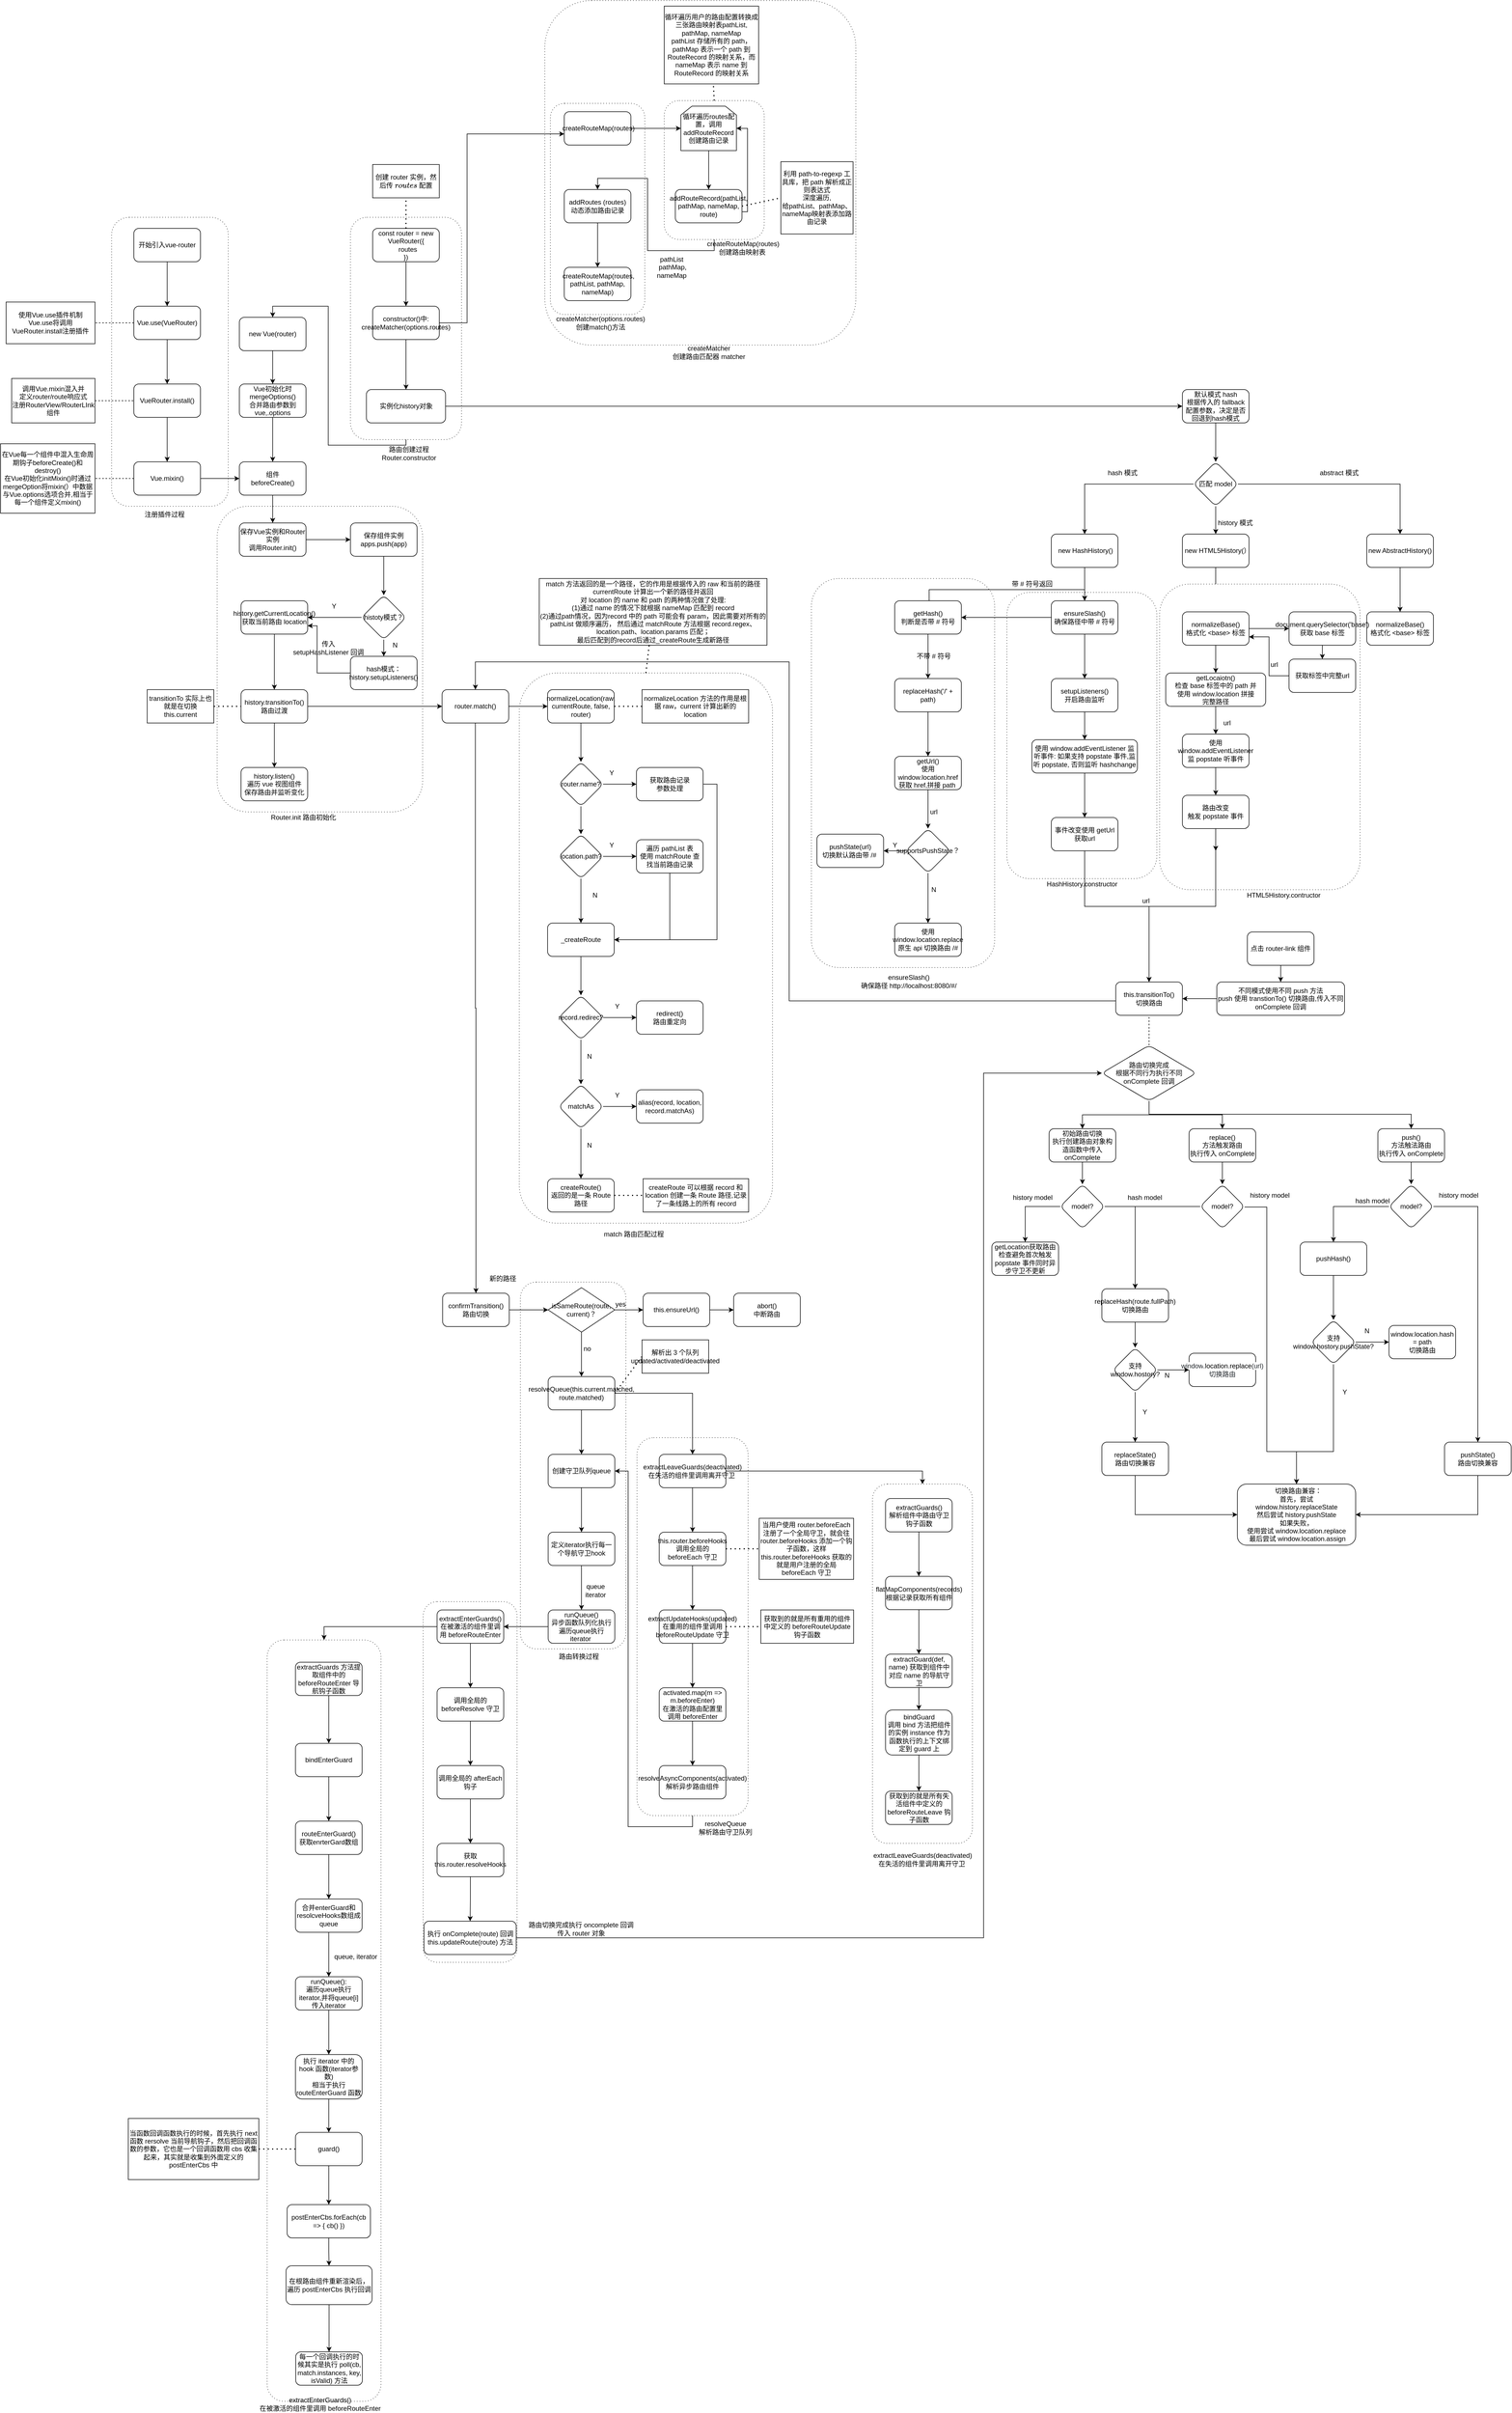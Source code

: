 <mxfile version="14.6.13" type="device"><diagram id="fMphmMSfyBHczR3tHUik" name="第 1 页"><mxGraphModel dx="1230" dy="2064" grid="1" gridSize="10" guides="1" tooltips="1" connect="1" arrows="1" fold="1" page="1" pageScale="1" pageWidth="827" pageHeight="1169" math="0" shadow="0"><root><mxCell id="0"/><mxCell id="1" parent="0"/><mxCell id="ewdgI7ItdTYLM2bsAusN-25" value="" style="shape=ext;rounded=1;html=1;whiteSpace=wrap;dashed=1;dashPattern=1 4;" parent="1" vertex="1"><mxGeometry x="480" y="560" width="370" height="550" as="geometry"/></mxCell><mxCell id="aMw8f6KtzvFKGj0yNXTt-113" value="" style="shape=ext;rounded=1;html=1;whiteSpace=wrap;dashed=1;dashPattern=1 4;" parent="1" vertex="1"><mxGeometry x="720" y="40" width="200" height="400" as="geometry"/></mxCell><mxCell id="UQ4IqZT7ltd0Z_SOp9dn-3" value="" style="shape=ext;rounded=1;html=1;whiteSpace=wrap;dashed=1;dashPattern=1 4;" parent="1" vertex="1"><mxGeometry x="290" y="40" width="210" height="520" as="geometry"/></mxCell><mxCell id="RdeqDbFy_oaP1peVKcud-2" value="" style="edgeStyle=orthogonalEdgeStyle;rounded=0;orthogonalLoop=1;jettySize=auto;html=1;" parent="1" source="RdeqDbFy_oaP1peVKcud-1" target="2" edge="1"><mxGeometry relative="1" as="geometry"/></mxCell><mxCell id="RdeqDbFy_oaP1peVKcud-1" value="开始引入vue-router" style="rounded=1;whiteSpace=wrap;html=1;" parent="1" vertex="1"><mxGeometry x="330" y="60" width="120" height="60" as="geometry"/></mxCell><mxCell id="RdeqDbFy_oaP1peVKcud-4" value="" style="edgeStyle=orthogonalEdgeStyle;rounded=0;orthogonalLoop=1;jettySize=auto;html=1;" parent="1" source="2" target="RdeqDbFy_oaP1peVKcud-3" edge="1"><mxGeometry relative="1" as="geometry"/></mxCell><mxCell id="2" value="Vue.use(VueRouter)" style="whiteSpace=wrap;html=1;rounded=1;" parent="1" vertex="1"><mxGeometry x="330" y="200" width="120" height="60" as="geometry"/></mxCell><mxCell id="RdeqDbFy_oaP1peVKcud-8" value="" style="edgeStyle=orthogonalEdgeStyle;rounded=0;orthogonalLoop=1;jettySize=auto;html=1;" parent="1" source="RdeqDbFy_oaP1peVKcud-3" target="RdeqDbFy_oaP1peVKcud-7" edge="1"><mxGeometry relative="1" as="geometry"/></mxCell><mxCell id="RdeqDbFy_oaP1peVKcud-3" value="VueRouter.install()" style="whiteSpace=wrap;html=1;rounded=1;" parent="1" vertex="1"><mxGeometry x="330" y="340" width="120" height="60" as="geometry"/></mxCell><mxCell id="RdeqDbFy_oaP1peVKcud-5" value="使用Vue.use插件机制&lt;br&gt;Vue.use将调用VueRouter.install注册插件" style="rounded=0;whiteSpace=wrap;html=1;" parent="1" vertex="1"><mxGeometry x="100" y="192.5" width="160" height="75" as="geometry"/></mxCell><mxCell id="RdeqDbFy_oaP1peVKcud-6" value="" style="endArrow=none;dashed=1;html=1;" parent="1" source="2" target="RdeqDbFy_oaP1peVKcud-5" edge="1"><mxGeometry width="50" height="50" relative="1" as="geometry"><mxPoint x="570" y="330" as="sourcePoint"/><mxPoint x="620" y="280" as="targetPoint"/></mxGeometry></mxCell><mxCell id="RdeqDbFy_oaP1peVKcud-10" value="" style="edgeStyle=orthogonalEdgeStyle;rounded=0;orthogonalLoop=1;jettySize=auto;html=1;" parent="1" source="RdeqDbFy_oaP1peVKcud-7" target="RdeqDbFy_oaP1peVKcud-9" edge="1"><mxGeometry relative="1" as="geometry"/></mxCell><mxCell id="RdeqDbFy_oaP1peVKcud-7" value="Vue.mixin()" style="whiteSpace=wrap;html=1;rounded=1;" parent="1" vertex="1"><mxGeometry x="330" y="480" width="120" height="60" as="geometry"/></mxCell><mxCell id="RdeqDbFy_oaP1peVKcud-15" value="" style="edgeStyle=orthogonalEdgeStyle;rounded=0;orthogonalLoop=1;jettySize=auto;html=1;" parent="1" source="RdeqDbFy_oaP1peVKcud-9" target="RdeqDbFy_oaP1peVKcud-14" edge="1"><mxGeometry relative="1" as="geometry"/></mxCell><mxCell id="RdeqDbFy_oaP1peVKcud-9" value="组件&lt;br&gt;beforeCreate()" style="whiteSpace=wrap;html=1;rounded=1;" parent="1" vertex="1"><mxGeometry x="520" y="480" width="120" height="60" as="geometry"/></mxCell><mxCell id="RdeqDbFy_oaP1peVKcud-11" value="在Vue每一个组件中混入生命周期钩子beforeCreate()和destroy()&lt;br&gt;在Vue初始化initMixin()时通过mergeOption将mixin(）中数据与Vue.options选项合并,相当于每一个组件定义mixin()" style="rounded=0;whiteSpace=wrap;html=1;" parent="1" vertex="1"><mxGeometry x="90" y="447.5" width="170" height="125" as="geometry"/></mxCell><mxCell id="RdeqDbFy_oaP1peVKcud-13" value="" style="endArrow=none;dashed=1;html=1;exitX=0;exitY=0.5;exitDx=0;exitDy=0;" parent="1" source="RdeqDbFy_oaP1peVKcud-7" target="RdeqDbFy_oaP1peVKcud-11" edge="1"><mxGeometry width="50" height="50" relative="1" as="geometry"><mxPoint x="410" y="590" as="sourcePoint"/><mxPoint x="460" y="540" as="targetPoint"/></mxGeometry></mxCell><mxCell id="ewdgI7ItdTYLM2bsAusN-3" value="" style="edgeStyle=orthogonalEdgeStyle;rounded=0;orthogonalLoop=1;jettySize=auto;html=1;" parent="1" source="RdeqDbFy_oaP1peVKcud-14" target="ewdgI7ItdTYLM2bsAusN-2" edge="1"><mxGeometry relative="1" as="geometry"/></mxCell><mxCell id="RdeqDbFy_oaP1peVKcud-14" value="保存Vue实例和Router实例&lt;br&gt;调用Router.init()" style="whiteSpace=wrap;html=1;rounded=1;" parent="1" vertex="1"><mxGeometry x="520" y="590" width="120" height="60" as="geometry"/></mxCell><mxCell id="RdeqDbFy_oaP1peVKcud-18" value="&lt;span&gt;调用Vue.mixin混入并&lt;br&gt;定义router/route响应式&lt;/span&gt;&lt;br&gt;&lt;span&gt;注册RouterView/RouterLInk组件&lt;/span&gt;" style="rounded=0;whiteSpace=wrap;html=1;" parent="1" vertex="1"><mxGeometry x="110" y="330" width="150" height="80" as="geometry"/></mxCell><mxCell id="RdeqDbFy_oaP1peVKcud-19" value="" style="endArrow=none;dashed=1;html=1;exitX=1;exitY=0.5;exitDx=0;exitDy=0;" parent="1" source="RdeqDbFy_oaP1peVKcud-18" target="RdeqDbFy_oaP1peVKcud-3" edge="1"><mxGeometry width="50" height="50" relative="1" as="geometry"><mxPoint x="270" y="450" as="sourcePoint"/><mxPoint x="320" y="400" as="targetPoint"/></mxGeometry></mxCell><mxCell id="UQ4IqZT7ltd0Z_SOp9dn-4" value="注册插件过程" style="text;html=1;align=center;verticalAlign=middle;resizable=0;points=[];autosize=1;" parent="1" vertex="1"><mxGeometry x="340" y="565" width="90" height="20" as="geometry"/></mxCell><mxCell id="ewdgI7ItdTYLM2bsAusN-14" style="edgeStyle=orthogonalEdgeStyle;rounded=0;orthogonalLoop=1;jettySize=auto;html=1;" parent="1" source="UQ4IqZT7ltd0Z_SOp9dn-5" target="aMw8f6KtzvFKGj0yNXTt-41" edge="1"><mxGeometry relative="1" as="geometry"/></mxCell><mxCell id="ewdgI7ItdTYLM2bsAusN-17" value="" style="edgeStyle=orthogonalEdgeStyle;rounded=0;orthogonalLoop=1;jettySize=auto;html=1;" parent="1" source="UQ4IqZT7ltd0Z_SOp9dn-5" target="ewdgI7ItdTYLM2bsAusN-16" edge="1"><mxGeometry relative="1" as="geometry"/></mxCell><mxCell id="UQ4IqZT7ltd0Z_SOp9dn-5" value="history.transitionTo()&lt;br&gt;路由过渡" style="whiteSpace=wrap;html=1;rounded=1;" parent="1" vertex="1"><mxGeometry x="523" y="890" width="120" height="60" as="geometry"/></mxCell><mxCell id="aMw8f6KtzvFKGj0yNXTt-6" value="" style="edgeStyle=orthogonalEdgeStyle;rounded=0;orthogonalLoop=1;jettySize=auto;html=1;" parent="1" source="aMw8f6KtzvFKGj0yNXTt-2" target="aMw8f6KtzvFKGj0yNXTt-5" edge="1"><mxGeometry relative="1" as="geometry"/></mxCell><mxCell id="aMw8f6KtzvFKGj0yNXTt-2" value="&lt;div&gt;const router = new VueRouter({&lt;/div&gt;&lt;div&gt;&amp;nbsp; routes&lt;/div&gt;&lt;div&gt;})&lt;/div&gt;" style="rounded=1;whiteSpace=wrap;html=1;" parent="1" vertex="1"><mxGeometry x="760" y="60" width="120" height="60" as="geometry"/></mxCell><mxCell id="aMw8f6KtzvFKGj0yNXTt-3" value="创建 router 实例，然后传 `routes` 配置" style="rounded=0;whiteSpace=wrap;html=1;" parent="1" vertex="1"><mxGeometry x="760" y="-55" width="120" height="60" as="geometry"/></mxCell><mxCell id="aMw8f6KtzvFKGj0yNXTt-4" value="" style="endArrow=none;dashed=1;html=1;dashPattern=1 3;strokeWidth=2;exitX=0.5;exitY=0;exitDx=0;exitDy=0;entryX=0.5;entryY=1;entryDx=0;entryDy=0;" parent="1" source="aMw8f6KtzvFKGj0yNXTt-2" target="aMw8f6KtzvFKGj0yNXTt-3" edge="1"><mxGeometry width="50" height="50" relative="1" as="geometry"><mxPoint x="910" y="190" as="sourcePoint"/><mxPoint x="960" y="140" as="targetPoint"/></mxGeometry></mxCell><mxCell id="aMw8f6KtzvFKGj0yNXTt-112" value="" style="edgeStyle=orthogonalEdgeStyle;rounded=0;orthogonalLoop=1;jettySize=auto;html=1;" parent="1" source="aMw8f6KtzvFKGj0yNXTt-5" target="aMw8f6KtzvFKGj0yNXTt-111" edge="1"><mxGeometry relative="1" as="geometry"/></mxCell><mxCell id="aMw8f6KtzvFKGj0yNXTt-5" value="constructor()中:&lt;br&gt;createMatcher(options.routes)" style="whiteSpace=wrap;html=1;rounded=1;" parent="1" vertex="1"><mxGeometry x="760" y="200" width="120" height="60" as="geometry"/></mxCell><mxCell id="szYPo68dN0Hng0JTK5OZ-172" style="edgeStyle=orthogonalEdgeStyle;rounded=0;orthogonalLoop=1;jettySize=auto;html=1;" edge="1" parent="1" source="aMw8f6KtzvFKGj0yNXTt-111" target="szYPo68dN0Hng0JTK5OZ-30"><mxGeometry relative="1" as="geometry"/></mxCell><mxCell id="aMw8f6KtzvFKGj0yNXTt-111" value="实例化history对象&lt;br&gt;" style="whiteSpace=wrap;html=1;rounded=1;" parent="1" vertex="1"><mxGeometry x="748.75" y="350" width="142.5" height="60" as="geometry"/></mxCell><mxCell id="aMw8f6KtzvFKGj0yNXTt-114" value="路由创建过程&lt;br&gt;Router.constructor" style="text;html=1;align=center;verticalAlign=middle;resizable=0;points=[];autosize=1;" parent="1" vertex="1"><mxGeometry x="770" y="450" width="110" height="30" as="geometry"/></mxCell><mxCell id="aMw8f6KtzvFKGj0yNXTt-117" value="" style="edgeStyle=orthogonalEdgeStyle;rounded=0;orthogonalLoop=1;jettySize=auto;html=1;" parent="1" source="aMw8f6KtzvFKGj0yNXTt-115" target="aMw8f6KtzvFKGj0yNXTt-116" edge="1"><mxGeometry relative="1" as="geometry"/></mxCell><mxCell id="aMw8f6KtzvFKGj0yNXTt-115" value="new Vue(router)" style="rounded=1;whiteSpace=wrap;html=1;" parent="1" vertex="1"><mxGeometry x="520" y="220" width="120" height="60" as="geometry"/></mxCell><mxCell id="aMw8f6KtzvFKGj0yNXTt-118" style="edgeStyle=orthogonalEdgeStyle;rounded=0;orthogonalLoop=1;jettySize=auto;html=1;" parent="1" source="aMw8f6KtzvFKGj0yNXTt-116" target="RdeqDbFy_oaP1peVKcud-9" edge="1"><mxGeometry relative="1" as="geometry"/></mxCell><mxCell id="aMw8f6KtzvFKGj0yNXTt-116" value="Vue初始化时&lt;br&gt;mergeOptions()&lt;br&gt;合并路由参数到vue,.options" style="whiteSpace=wrap;html=1;rounded=1;" parent="1" vertex="1"><mxGeometry x="520" y="340" width="120" height="60" as="geometry"/></mxCell><mxCell id="aMw8f6KtzvFKGj0yNXTt-120" value="transitionTo 实际上也就是在切换 this.current" style="rounded=0;whiteSpace=wrap;html=1;" parent="1" vertex="1"><mxGeometry x="354" y="890" width="120" height="60" as="geometry"/></mxCell><mxCell id="aMw8f6KtzvFKGj0yNXTt-121" value="" style="endArrow=none;dashed=1;html=1;dashPattern=1 3;strokeWidth=2;entryX=0;entryY=0.5;entryDx=0;entryDy=0;" parent="1" source="aMw8f6KtzvFKGj0yNXTt-120" target="UQ4IqZT7ltd0Z_SOp9dn-5" edge="1"><mxGeometry width="50" height="50" relative="1" as="geometry"><mxPoint x="543" y="1150" as="sourcePoint"/><mxPoint x="500.5" y="1150" as="targetPoint"/></mxGeometry></mxCell><mxCell id="aMw8f6KtzvFKGj0yNXTt-119" style="edgeStyle=orthogonalEdgeStyle;rounded=0;orthogonalLoop=1;jettySize=auto;html=1;entryX=0.5;entryY=0;entryDx=0;entryDy=0;exitX=0.5;exitY=1;exitDx=0;exitDy=0;" parent="1" source="aMw8f6KtzvFKGj0yNXTt-113" target="aMw8f6KtzvFKGj0yNXTt-115" edge="1"><mxGeometry relative="1" as="geometry"><Array as="points"><mxPoint x="820" y="450"/><mxPoint x="680" y="450"/><mxPoint x="680" y="200"/><mxPoint x="580" y="200"/></Array></mxGeometry></mxCell><mxCell id="ewdgI7ItdTYLM2bsAusN-7" value="" style="edgeStyle=orthogonalEdgeStyle;rounded=0;orthogonalLoop=1;jettySize=auto;html=1;" parent="1" source="ewdgI7ItdTYLM2bsAusN-2" target="ewdgI7ItdTYLM2bsAusN-6" edge="1"><mxGeometry relative="1" as="geometry"/></mxCell><mxCell id="ewdgI7ItdTYLM2bsAusN-2" value="保存组件实例&lt;br&gt;apps.push(app)" style="whiteSpace=wrap;html=1;rounded=1;" parent="1" vertex="1"><mxGeometry x="720" y="590" width="120" height="60" as="geometry"/></mxCell><mxCell id="ewdgI7ItdTYLM2bsAusN-11" value="" style="edgeStyle=orthogonalEdgeStyle;rounded=0;orthogonalLoop=1;jettySize=auto;html=1;" parent="1" source="ewdgI7ItdTYLM2bsAusN-6" target="ewdgI7ItdTYLM2bsAusN-10" edge="1"><mxGeometry relative="1" as="geometry"/></mxCell><mxCell id="ewdgI7ItdTYLM2bsAusN-20" value="" style="edgeStyle=orthogonalEdgeStyle;rounded=0;orthogonalLoop=1;jettySize=auto;html=1;" parent="1" source="ewdgI7ItdTYLM2bsAusN-6" target="ewdgI7ItdTYLM2bsAusN-19" edge="1"><mxGeometry relative="1" as="geometry"/></mxCell><mxCell id="ewdgI7ItdTYLM2bsAusN-6" value="histoty模式？" style="rhombus;whiteSpace=wrap;html=1;rounded=1;" parent="1" vertex="1"><mxGeometry x="740" y="720" width="80" height="80" as="geometry"/></mxCell><mxCell id="ewdgI7ItdTYLM2bsAusN-13" style="edgeStyle=orthogonalEdgeStyle;rounded=0;orthogonalLoop=1;jettySize=auto;html=1;" parent="1" source="ewdgI7ItdTYLM2bsAusN-10" target="UQ4IqZT7ltd0Z_SOp9dn-5" edge="1"><mxGeometry relative="1" as="geometry"/></mxCell><mxCell id="ewdgI7ItdTYLM2bsAusN-10" value="history.getCurrentLocation()&lt;br&gt;获取当前路由 location" style="whiteSpace=wrap;html=1;rounded=1;" parent="1" vertex="1"><mxGeometry x="523" y="730" width="120" height="60" as="geometry"/></mxCell><mxCell id="ewdgI7ItdTYLM2bsAusN-15" value="Y" style="text;html=1;align=center;verticalAlign=middle;resizable=0;points=[];autosize=1;strokeColor=none;" parent="1" vertex="1"><mxGeometry x="680" y="730" width="20" height="20" as="geometry"/></mxCell><mxCell id="ewdgI7ItdTYLM2bsAusN-16" value="history.listen()&lt;br&gt;遍历 vue 视图组件&lt;br&gt;保存路由并监听变化" style="whiteSpace=wrap;html=1;rounded=1;" parent="1" vertex="1"><mxGeometry x="523" y="1030" width="120" height="60" as="geometry"/></mxCell><mxCell id="ewdgI7ItdTYLM2bsAusN-23" value="" style="edgeStyle=orthogonalEdgeStyle;rounded=0;orthogonalLoop=1;jettySize=auto;html=1;entryX=1;entryY=0.75;entryDx=0;entryDy=0;" parent="1" source="ewdgI7ItdTYLM2bsAusN-19" target="ewdgI7ItdTYLM2bsAusN-10" edge="1"><mxGeometry relative="1" as="geometry"><mxPoint x="940" y="870" as="targetPoint"/><Array as="points"><mxPoint x="660" y="860"/><mxPoint x="660" y="775"/></Array></mxGeometry></mxCell><mxCell id="ewdgI7ItdTYLM2bsAusN-19" value="hash模式：&lt;br&gt;history.setupListeners()" style="whiteSpace=wrap;html=1;rounded=1;" parent="1" vertex="1"><mxGeometry x="720" y="830" width="120" height="60" as="geometry"/></mxCell><mxCell id="ewdgI7ItdTYLM2bsAusN-21" value="N" style="text;html=1;align=center;verticalAlign=middle;resizable=0;points=[];autosize=1;strokeColor=none;" parent="1" vertex="1"><mxGeometry x="790" y="800" width="20" height="20" as="geometry"/></mxCell><mxCell id="ewdgI7ItdTYLM2bsAusN-24" value="传入 &lt;br&gt;setupHashListener 回调" style="text;html=1;align=center;verticalAlign=middle;resizable=0;points=[];autosize=1;strokeColor=none;" parent="1" vertex="1"><mxGeometry x="610" y="800" width="140" height="30" as="geometry"/></mxCell><mxCell id="ewdgI7ItdTYLM2bsAusN-26" value="Router.init 路由初始化" style="text;html=1;align=center;verticalAlign=middle;resizable=0;points=[];autosize=1;strokeColor=none;" parent="1" vertex="1"><mxGeometry x="570" y="1110" width="130" height="20" as="geometry"/></mxCell><mxCell id="aMw8f6KtzvFKGj0yNXTt-106" value="match 方法返回的是一个路径，它的作用是根据传入的 raw 和当前的路径 currentRoute 计算出一个新的路径并返回&lt;br&gt;对 location 的 name 和 path 的两种情况做了处理:&lt;br&gt;(1)通过 name 的情况下就根据 nameMap 匹配到 record&lt;br&gt;(2)通过path情况，因为record 中的 path 可能会有 param，因此需要对所有的 pathList 做顺序遍历， 然后通过 matchRoute 方法根据 record.regex、location.path、location.params 匹配；&lt;br&gt;最后匹配到的record后通过_createRoute生成新路径" style="rounded=0;whiteSpace=wrap;html=1;" parent="1" vertex="1"><mxGeometry x="1060" y="690" width="410" height="120" as="geometry"/></mxCell><mxCell id="aMw8f6KtzvFKGj0yNXTt-107" value="" style="endArrow=none;dashed=1;html=1;dashPattern=1 3;strokeWidth=2;exitX=0.5;exitY=0;exitDx=0;exitDy=0;" parent="1" source="aMw8f6KtzvFKGj0yNXTt-53" target="aMw8f6KtzvFKGj0yNXTt-106" edge="1"><mxGeometry width="50" height="50" relative="1" as="geometry"><mxPoint x="1255" y="1050" as="sourcePoint"/><mxPoint x="1305" y="1000" as="targetPoint"/></mxGeometry></mxCell><mxCell id="aMw8f6KtzvFKGj0yNXTt-53" value="" style="shape=ext;rounded=1;html=1;whiteSpace=wrap;dashed=1;dashPattern=1 4;" parent="1" vertex="1"><mxGeometry x="1024" y="860" width="456" height="990" as="geometry"/></mxCell><mxCell id="aMw8f6KtzvFKGj0yNXTt-41" value="router.match()" style="whiteSpace=wrap;html=1;rounded=1;" parent="1" vertex="1"><mxGeometry x="885" y="890" width="120" height="60" as="geometry"/></mxCell><mxCell id="aMw8f6KtzvFKGj0yNXTt-46" value="" style="edgeStyle=orthogonalEdgeStyle;rounded=0;orthogonalLoop=1;jettySize=auto;html=1;" parent="1" source="aMw8f6KtzvFKGj0yNXTt-41" target="aMw8f6KtzvFKGj0yNXTt-123" edge="1"><mxGeometry x="643" y="770" as="geometry"><mxPoint x="945" y="1030" as="targetPoint"/></mxGeometry></mxCell><mxCell id="ewdgI7ItdTYLM2bsAusN-34" value="" style="edgeStyle=orthogonalEdgeStyle;rounded=0;orthogonalLoop=1;jettySize=auto;html=1;" parent="1" source="aMw8f6KtzvFKGj0yNXTt-49" target="ewdgI7ItdTYLM2bsAusN-33" edge="1"><mxGeometry relative="1" as="geometry"/></mxCell><mxCell id="aMw8f6KtzvFKGj0yNXTt-49" value="normalizeLocation(raw, currentRoute, false, router)" style="whiteSpace=wrap;html=1;rounded=1;" parent="1" vertex="1"><mxGeometry x="1075" y="890" width="120" height="60" as="geometry"/></mxCell><mxCell id="aMw8f6KtzvFKGj0yNXTt-50" value="" style="edgeStyle=orthogonalEdgeStyle;rounded=0;orthogonalLoop=1;jettySize=auto;html=1;" parent="1" source="aMw8f6KtzvFKGj0yNXTt-41" target="aMw8f6KtzvFKGj0yNXTt-49" edge="1"><mxGeometry x="643" y="770" as="geometry"/></mxCell><mxCell id="ewdgI7ItdTYLM2bsAusN-51" value="" style="edgeStyle=orthogonalEdgeStyle;rounded=0;orthogonalLoop=1;jettySize=auto;html=1;" parent="1" source="aMw8f6KtzvFKGj0yNXTt-51" target="ewdgI7ItdTYLM2bsAusN-50" edge="1"><mxGeometry relative="1" as="geometry"/></mxCell><mxCell id="aMw8f6KtzvFKGj0yNXTt-51" value="_createRoute" style="whiteSpace=wrap;html=1;rounded=1;" parent="1" vertex="1"><mxGeometry x="1075" y="1310" width="120" height="60" as="geometry"/></mxCell><mxCell id="aMw8f6KtzvFKGj0yNXTt-108" value="createRoute 可以根据 record 和 location 创建一条 Route 路径,记录了一条线路上的所有 record" style="rounded=0;whiteSpace=wrap;html=1;" parent="1" vertex="1"><mxGeometry x="1247" y="1770" width="190" height="60" as="geometry"/></mxCell><mxCell id="aMw8f6KtzvFKGj0yNXTt-122" value="新的路径" style="text;html=1;align=center;verticalAlign=middle;resizable=0;points=[];autosize=1;" parent="1" vertex="1"><mxGeometry x="964" y="1940" width="60" height="20" as="geometry"/></mxCell><mxCell id="ewdgI7ItdTYLM2bsAusN-30" value="&lt;span&gt;normalizeLocation 方法的作用是根据 raw，current 计算出新的 location&lt;/span&gt;" style="rounded=0;whiteSpace=wrap;html=1;" parent="1" vertex="1"><mxGeometry x="1245" y="890" width="192" height="60" as="geometry"/></mxCell><mxCell id="ewdgI7ItdTYLM2bsAusN-31" value="" style="endArrow=none;dashed=1;html=1;dashPattern=1 3;strokeWidth=2;exitX=1;exitY=0.5;exitDx=0;exitDy=0;entryX=0;entryY=0.5;entryDx=0;entryDy=0;" parent="1" source="aMw8f6KtzvFKGj0yNXTt-49" target="ewdgI7ItdTYLM2bsAusN-30" edge="1"><mxGeometry x="643" y="770" width="50" height="50" as="geometry"><mxPoint x="1240" y="990" as="sourcePoint"/><mxPoint x="1290" y="940" as="targetPoint"/></mxGeometry></mxCell><mxCell id="ewdgI7ItdTYLM2bsAusN-36" value="" style="edgeStyle=orthogonalEdgeStyle;rounded=0;orthogonalLoop=1;jettySize=auto;html=1;" parent="1" source="ewdgI7ItdTYLM2bsAusN-33" target="ewdgI7ItdTYLM2bsAusN-35" edge="1"><mxGeometry relative="1" as="geometry"/></mxCell><mxCell id="ewdgI7ItdTYLM2bsAusN-38" value="" style="edgeStyle=orthogonalEdgeStyle;rounded=0;orthogonalLoop=1;jettySize=auto;html=1;" parent="1" source="ewdgI7ItdTYLM2bsAusN-33" target="ewdgI7ItdTYLM2bsAusN-37" edge="1"><mxGeometry relative="1" as="geometry"/></mxCell><mxCell id="ewdgI7ItdTYLM2bsAusN-33" value="router.name?" style="rhombus;whiteSpace=wrap;html=1;rounded=1;" parent="1" vertex="1"><mxGeometry x="1095" y="1020" width="80" height="80" as="geometry"/></mxCell><mxCell id="ewdgI7ItdTYLM2bsAusN-41" value="" style="edgeStyle=orthogonalEdgeStyle;rounded=0;orthogonalLoop=1;jettySize=auto;html=1;" parent="1" source="ewdgI7ItdTYLM2bsAusN-35" target="ewdgI7ItdTYLM2bsAusN-40" edge="1"><mxGeometry relative="1" as="geometry"/></mxCell><mxCell id="ewdgI7ItdTYLM2bsAusN-45" style="edgeStyle=orthogonalEdgeStyle;rounded=0;orthogonalLoop=1;jettySize=auto;html=1;" parent="1" source="ewdgI7ItdTYLM2bsAusN-35" target="aMw8f6KtzvFKGj0yNXTt-51" edge="1"><mxGeometry relative="1" as="geometry"/></mxCell><mxCell id="ewdgI7ItdTYLM2bsAusN-35" value="location.path?" style="rhombus;whiteSpace=wrap;html=1;rounded=1;" parent="1" vertex="1"><mxGeometry x="1095" y="1150" width="80" height="80" as="geometry"/></mxCell><mxCell id="ewdgI7ItdTYLM2bsAusN-44" style="edgeStyle=orthogonalEdgeStyle;rounded=0;orthogonalLoop=1;jettySize=auto;html=1;entryX=1;entryY=0.5;entryDx=0;entryDy=0;" parent="1" source="ewdgI7ItdTYLM2bsAusN-37" target="aMw8f6KtzvFKGj0yNXTt-51" edge="1"><mxGeometry relative="1" as="geometry"><Array as="points"><mxPoint x="1380" y="1060"/><mxPoint x="1380" y="1340"/></Array></mxGeometry></mxCell><mxCell id="ewdgI7ItdTYLM2bsAusN-37" value="获取路由记录&lt;br&gt;参数处理" style="whiteSpace=wrap;html=1;rounded=1;" parent="1" vertex="1"><mxGeometry x="1235" y="1030" width="120" height="60" as="geometry"/></mxCell><mxCell id="ewdgI7ItdTYLM2bsAusN-39" value="Y" style="text;html=1;align=center;verticalAlign=middle;resizable=0;points=[];autosize=1;strokeColor=none;" parent="1" vertex="1"><mxGeometry x="1180" y="1030" width="20" height="20" as="geometry"/></mxCell><mxCell id="ewdgI7ItdTYLM2bsAusN-43" style="edgeStyle=orthogonalEdgeStyle;rounded=0;orthogonalLoop=1;jettySize=auto;html=1;entryX=1;entryY=0.5;entryDx=0;entryDy=0;" parent="1" source="ewdgI7ItdTYLM2bsAusN-40" target="aMw8f6KtzvFKGj0yNXTt-51" edge="1"><mxGeometry relative="1" as="geometry"><Array as="points"><mxPoint x="1295" y="1340"/></Array></mxGeometry></mxCell><mxCell id="ewdgI7ItdTYLM2bsAusN-40" value="遍历 pathList 表&lt;br&gt;使用&amp;nbsp;matchRoute 查找当前路由记录" style="whiteSpace=wrap;html=1;rounded=1;" parent="1" vertex="1"><mxGeometry x="1235" y="1160" width="120" height="60" as="geometry"/></mxCell><mxCell id="ewdgI7ItdTYLM2bsAusN-46" value="N" style="text;html=1;align=center;verticalAlign=middle;resizable=0;points=[];autosize=1;strokeColor=none;" parent="1" vertex="1"><mxGeometry x="1150" y="1250" width="20" height="20" as="geometry"/></mxCell><mxCell id="ewdgI7ItdTYLM2bsAusN-47" value="Y" style="text;html=1;align=center;verticalAlign=middle;resizable=0;points=[];autosize=1;strokeColor=none;" parent="1" vertex="1"><mxGeometry x="1180" y="1160" width="20" height="20" as="geometry"/></mxCell><mxCell id="ewdgI7ItdTYLM2bsAusN-56" value="" style="edgeStyle=orthogonalEdgeStyle;rounded=0;orthogonalLoop=1;jettySize=auto;html=1;" parent="1" source="ewdgI7ItdTYLM2bsAusN-50" target="ewdgI7ItdTYLM2bsAusN-55" edge="1"><mxGeometry relative="1" as="geometry"/></mxCell><mxCell id="ewdgI7ItdTYLM2bsAusN-59" value="" style="edgeStyle=orthogonalEdgeStyle;rounded=0;orthogonalLoop=1;jettySize=auto;html=1;" parent="1" source="ewdgI7ItdTYLM2bsAusN-50" target="ewdgI7ItdTYLM2bsAusN-58" edge="1"><mxGeometry relative="1" as="geometry"/></mxCell><mxCell id="ewdgI7ItdTYLM2bsAusN-50" value="record.redirec?" style="rhombus;whiteSpace=wrap;html=1;rounded=1;" parent="1" vertex="1"><mxGeometry x="1095" y="1440" width="80" height="80" as="geometry"/></mxCell><mxCell id="ewdgI7ItdTYLM2bsAusN-55" value="redirect()&lt;br&gt;路由重定向" style="whiteSpace=wrap;html=1;rounded=1;" parent="1" vertex="1"><mxGeometry x="1235" y="1450" width="120" height="60" as="geometry"/></mxCell><mxCell id="ewdgI7ItdTYLM2bsAusN-57" value="Y" style="text;html=1;align=center;verticalAlign=middle;resizable=0;points=[];autosize=1;strokeColor=none;" parent="1" vertex="1"><mxGeometry x="1190" y="1450" width="20" height="20" as="geometry"/></mxCell><mxCell id="ewdgI7ItdTYLM2bsAusN-62" value="" style="edgeStyle=orthogonalEdgeStyle;rounded=0;orthogonalLoop=1;jettySize=auto;html=1;" parent="1" source="ewdgI7ItdTYLM2bsAusN-58" target="ewdgI7ItdTYLM2bsAusN-61" edge="1"><mxGeometry relative="1" as="geometry"/></mxCell><mxCell id="ewdgI7ItdTYLM2bsAusN-65" value="" style="edgeStyle=orthogonalEdgeStyle;rounded=0;orthogonalLoop=1;jettySize=auto;html=1;" parent="1" source="ewdgI7ItdTYLM2bsAusN-58" target="ewdgI7ItdTYLM2bsAusN-64" edge="1"><mxGeometry relative="1" as="geometry"/></mxCell><mxCell id="ewdgI7ItdTYLM2bsAusN-58" value="matchAs" style="rhombus;whiteSpace=wrap;html=1;rounded=1;" parent="1" vertex="1"><mxGeometry x="1095" y="1600" width="80" height="80" as="geometry"/></mxCell><mxCell id="ewdgI7ItdTYLM2bsAusN-60" value="N" style="text;html=1;align=center;verticalAlign=middle;resizable=0;points=[];autosize=1;strokeColor=none;" parent="1" vertex="1"><mxGeometry x="1140" y="1540" width="20" height="20" as="geometry"/></mxCell><mxCell id="ewdgI7ItdTYLM2bsAusN-61" value="alias(record, location, record.matchAs)" style="whiteSpace=wrap;html=1;rounded=1;" parent="1" vertex="1"><mxGeometry x="1235" y="1610" width="120" height="60" as="geometry"/></mxCell><mxCell id="ewdgI7ItdTYLM2bsAusN-63" value="Y" style="text;html=1;align=center;verticalAlign=middle;resizable=0;points=[];autosize=1;strokeColor=none;" parent="1" vertex="1"><mxGeometry x="1190" y="1610" width="20" height="20" as="geometry"/></mxCell><mxCell id="ewdgI7ItdTYLM2bsAusN-64" value="createRoute()&lt;br&gt;返回的是一条 Route 路径" style="whiteSpace=wrap;html=1;rounded=1;" parent="1" vertex="1"><mxGeometry x="1075" y="1770" width="120" height="60" as="geometry"/></mxCell><mxCell id="ewdgI7ItdTYLM2bsAusN-66" value="N" style="text;html=1;align=center;verticalAlign=middle;resizable=0;points=[];autosize=1;strokeColor=none;" parent="1" vertex="1"><mxGeometry x="1140" y="1700" width="20" height="20" as="geometry"/></mxCell><mxCell id="ewdgI7ItdTYLM2bsAusN-67" value="" style="endArrow=none;dashed=1;html=1;dashPattern=1 3;strokeWidth=2;exitX=1;exitY=0.5;exitDx=0;exitDy=0;entryX=0;entryY=0.5;entryDx=0;entryDy=0;" parent="1" source="ewdgI7ItdTYLM2bsAusN-64" target="aMw8f6KtzvFKGj0yNXTt-108" edge="1"><mxGeometry width="50" height="50" relative="1" as="geometry"><mxPoint x="1190" y="1920" as="sourcePoint"/><mxPoint x="1240" y="1870" as="targetPoint"/></mxGeometry></mxCell><mxCell id="ewdgI7ItdTYLM2bsAusN-68" value="match 路由匹配过程" style="text;html=1;align=center;verticalAlign=middle;resizable=0;points=[];autosize=1;strokeColor=none;" parent="1" vertex="1"><mxGeometry x="1170" y="1860" width="120" height="20" as="geometry"/></mxCell><mxCell id="aMw8f6KtzvFKGj0yNXTt-209" value="" style="shape=ext;rounded=1;html=1;whiteSpace=wrap;dashed=1;dashPattern=1 4;" parent="1" vertex="1"><mxGeometry x="1026" y="1956" width="190" height="660" as="geometry"/></mxCell><mxCell id="aMw8f6KtzvFKGj0yNXTt-182" value="" style="shape=ext;rounded=1;html=1;whiteSpace=wrap;dashed=1;dashPattern=1 4;" parent="1" vertex="1"><mxGeometry x="851" y="2531" width="169" height="649" as="geometry"/></mxCell><mxCell id="C3YMk4P8ESoEXF7uZE7O-7" style="edgeStyle=orthogonalEdgeStyle;rounded=0;orthogonalLoop=1;jettySize=auto;html=1;exitX=0.5;exitY=1;exitDx=0;exitDy=0;" parent="1" source="aMw8f6KtzvFKGj0yNXTt-175" target="aMw8f6KtzvFKGj0yNXTt-143" edge="1"><mxGeometry relative="1" as="geometry"><Array as="points"><mxPoint x="1336" y="2936"/><mxPoint x="1220" y="2936"/><mxPoint x="1220" y="2296"/></Array></mxGeometry></mxCell><mxCell id="aMw8f6KtzvFKGj0yNXTt-175" value="" style="shape=ext;rounded=1;html=1;whiteSpace=wrap;dashed=1;dashPattern=1 4;" parent="1" vertex="1"><mxGeometry x="1236" y="2236" width="200" height="680" as="geometry"/></mxCell><mxCell id="aMw8f6KtzvFKGj0yNXTt-123" value="confirmTransition()&lt;br&gt;路由切换" style="rounded=1;whiteSpace=wrap;html=1;" parent="1" vertex="1"><mxGeometry x="886" y="1976" width="120" height="60" as="geometry"/></mxCell><mxCell id="aMw8f6KtzvFKGj0yNXTt-130" value="isSameRoute(route, current)？" style="rhombus;whiteSpace=wrap;html=1;" parent="1" vertex="1"><mxGeometry x="1076" y="1966" width="120" height="80" as="geometry"/></mxCell><mxCell id="aMw8f6KtzvFKGj0yNXTt-129" value="" style="edgeStyle=orthogonalEdgeStyle;rounded=0;orthogonalLoop=1;jettySize=auto;html=1;entryX=0;entryY=0.5;entryDx=0;entryDy=0;" parent="1" source="aMw8f6KtzvFKGj0yNXTt-123" target="aMw8f6KtzvFKGj0yNXTt-130" edge="1"><mxGeometry x="644" y="1596" as="geometry"><mxPoint x="1086" y="2006" as="targetPoint"/></mxGeometry></mxCell><mxCell id="aMw8f6KtzvFKGj0yNXTt-133" value="resolveQueue(this.current.matched, route.matched)" style="rounded=1;whiteSpace=wrap;html=1;" parent="1" vertex="1"><mxGeometry x="1076" y="2126" width="120" height="60" as="geometry"/></mxCell><mxCell id="aMw8f6KtzvFKGj0yNXTt-132" value="" style="edgeStyle=orthogonalEdgeStyle;rounded=0;orthogonalLoop=1;jettySize=auto;html=1;entryX=0.5;entryY=0;entryDx=0;entryDy=0;" parent="1" source="aMw8f6KtzvFKGj0yNXTt-130" target="aMw8f6KtzvFKGj0yNXTt-133" edge="1"><mxGeometry x="644" y="1596" as="geometry"><mxPoint x="1136" y="2136" as="targetPoint"/></mxGeometry></mxCell><mxCell id="C3YMk4P8ESoEXF7uZE7O-5" value="" style="edgeStyle=orthogonalEdgeStyle;rounded=0;orthogonalLoop=1;jettySize=auto;html=1;" parent="1" source="aMw8f6KtzvFKGj0yNXTt-136" target="C3YMk4P8ESoEXF7uZE7O-4" edge="1"><mxGeometry relative="1" as="geometry"/></mxCell><mxCell id="aMw8f6KtzvFKGj0yNXTt-136" value="this.ensureUrl()" style="rounded=1;whiteSpace=wrap;html=1;" parent="1" vertex="1"><mxGeometry x="1247" y="1976" width="120" height="60" as="geometry"/></mxCell><mxCell id="aMw8f6KtzvFKGj0yNXTt-137" style="edgeStyle=orthogonalEdgeStyle;rounded=0;orthogonalLoop=1;jettySize=auto;html=1;" parent="1" source="aMw8f6KtzvFKGj0yNXTt-130" target="aMw8f6KtzvFKGj0yNXTt-136" edge="1"><mxGeometry x="644" y="1596" as="geometry"/></mxCell><mxCell id="aMw8f6KtzvFKGj0yNXTt-139" value="解析出 3 个队列 updated/activated/deactivated" style="rounded=0;whiteSpace=wrap;html=1;" parent="1" vertex="1"><mxGeometry x="1245" y="2060" width="120" height="60" as="geometry"/></mxCell><mxCell id="aMw8f6KtzvFKGj0yNXTt-140" value="" style="endArrow=none;dashed=1;html=1;dashPattern=1 3;strokeWidth=2;exitX=1;exitY=0.5;exitDx=0;exitDy=0;entryX=0;entryY=0.5;entryDx=0;entryDy=0;" parent="1" source="aMw8f6KtzvFKGj0yNXTt-133" target="aMw8f6KtzvFKGj0yNXTt-139" edge="1"><mxGeometry x="644" y="1596" width="50" height="50" as="geometry"><mxPoint x="1186" y="2246" as="sourcePoint"/><mxPoint x="1236" y="2196" as="targetPoint"/></mxGeometry></mxCell><mxCell id="aMw8f6KtzvFKGj0yNXTt-141" value="yes" style="text;html=1;align=center;verticalAlign=middle;resizable=0;points=[];autosize=1;" parent="1" vertex="1"><mxGeometry x="1191" y="1986" width="30" height="20" as="geometry"/></mxCell><mxCell id="aMw8f6KtzvFKGj0yNXTt-142" value="no" style="text;html=1;align=center;verticalAlign=middle;resizable=0;points=[];autosize=1;" parent="1" vertex="1"><mxGeometry x="1131" y="2066" width="30" height="20" as="geometry"/></mxCell><mxCell id="aMw8f6KtzvFKGj0yNXTt-143" value="创建守卫队列queue" style="whiteSpace=wrap;html=1;rounded=1;" parent="1" vertex="1"><mxGeometry x="1076" y="2266" width="120" height="60" as="geometry"/></mxCell><mxCell id="aMw8f6KtzvFKGj0yNXTt-144" value="" style="edgeStyle=orthogonalEdgeStyle;rounded=0;orthogonalLoop=1;jettySize=auto;html=1;" parent="1" source="aMw8f6KtzvFKGj0yNXTt-133" target="aMw8f6KtzvFKGj0yNXTt-143" edge="1"><mxGeometry x="644" y="1596" as="geometry"/></mxCell><mxCell id="aMw8f6KtzvFKGj0yNXTt-145" value="extractLeaveGuards(deactivated)&lt;br&gt;在失活的组件里调用离开守卫&amp;nbsp;" style="whiteSpace=wrap;html=1;rounded=1;" parent="1" vertex="1"><mxGeometry x="1276" y="2266" width="120" height="60" as="geometry"/></mxCell><mxCell id="aMw8f6KtzvFKGj0yNXTt-146" value="" style="edgeStyle=orthogonalEdgeStyle;rounded=0;orthogonalLoop=1;jettySize=auto;html=1;exitX=1;exitY=0.5;exitDx=0;exitDy=0;" parent="1" source="aMw8f6KtzvFKGj0yNXTt-133" target="aMw8f6KtzvFKGj0yNXTt-145" edge="1"><mxGeometry x="644" y="1596" as="geometry"/></mxCell><mxCell id="aMw8f6KtzvFKGj0yNXTt-147" value="this.router.beforeHooks&lt;br&gt;调用全局的 beforeEach 守卫" style="whiteSpace=wrap;html=1;rounded=1;" parent="1" vertex="1"><mxGeometry x="1276" y="2406" width="120" height="60" as="geometry"/></mxCell><mxCell id="aMw8f6KtzvFKGj0yNXTt-148" value="" style="edgeStyle=orthogonalEdgeStyle;rounded=0;orthogonalLoop=1;jettySize=auto;html=1;" parent="1" source="aMw8f6KtzvFKGj0yNXTt-145" target="aMw8f6KtzvFKGj0yNXTt-147" edge="1"><mxGeometry x="644" y="1596" as="geometry"/></mxCell><mxCell id="aMw8f6KtzvFKGj0yNXTt-149" value="extractUpdateHooks(updated)在重用的组件里调用 beforeRouteUpdate 守卫" style="whiteSpace=wrap;html=1;rounded=1;" parent="1" vertex="1"><mxGeometry x="1276" y="2546" width="120" height="60" as="geometry"/></mxCell><mxCell id="aMw8f6KtzvFKGj0yNXTt-150" value="" style="edgeStyle=orthogonalEdgeStyle;rounded=0;orthogonalLoop=1;jettySize=auto;html=1;" parent="1" source="aMw8f6KtzvFKGj0yNXTt-147" target="aMw8f6KtzvFKGj0yNXTt-149" edge="1"><mxGeometry x="644" y="1596" as="geometry"/></mxCell><mxCell id="aMw8f6KtzvFKGj0yNXTt-151" value="activated.map(m =&amp;gt; m.beforeEnter)&lt;br&gt;在激活的路由配置里调用 beforeEnter" style="whiteSpace=wrap;html=1;rounded=1;" parent="1" vertex="1"><mxGeometry x="1276" y="2686" width="120" height="60" as="geometry"/></mxCell><mxCell id="aMw8f6KtzvFKGj0yNXTt-152" value="" style="edgeStyle=orthogonalEdgeStyle;rounded=0;orthogonalLoop=1;jettySize=auto;html=1;" parent="1" source="aMw8f6KtzvFKGj0yNXTt-149" target="aMw8f6KtzvFKGj0yNXTt-151" edge="1"><mxGeometry x="644" y="1596" as="geometry"/></mxCell><mxCell id="aMw8f6KtzvFKGj0yNXTt-153" value="resolveAsyncComponents(activated)解析异步路由组件" style="whiteSpace=wrap;html=1;rounded=1;" parent="1" vertex="1"><mxGeometry x="1276" y="2826" width="120" height="60" as="geometry"/></mxCell><mxCell id="aMw8f6KtzvFKGj0yNXTt-154" value="" style="edgeStyle=orthogonalEdgeStyle;rounded=0;orthogonalLoop=1;jettySize=auto;html=1;" parent="1" source="aMw8f6KtzvFKGj0yNXTt-151" target="aMw8f6KtzvFKGj0yNXTt-153" edge="1"><mxGeometry x="644" y="1596" as="geometry"/></mxCell><mxCell id="aMw8f6KtzvFKGj0yNXTt-157" value="定义iterator执行每一个导航守卫hook" style="whiteSpace=wrap;html=1;rounded=1;" parent="1" vertex="1"><mxGeometry x="1076" y="2406" width="120" height="60" as="geometry"/></mxCell><mxCell id="aMw8f6KtzvFKGj0yNXTt-158" value="" style="edgeStyle=orthogonalEdgeStyle;rounded=0;orthogonalLoop=1;jettySize=auto;html=1;" parent="1" source="aMw8f6KtzvFKGj0yNXTt-143" target="aMw8f6KtzvFKGj0yNXTt-157" edge="1"><mxGeometry x="644" y="1596" as="geometry"/></mxCell><mxCell id="aMw8f6KtzvFKGj0yNXTt-159" value="runQueue()&lt;br&gt;异步函数队列化执行&lt;br&gt;遍历queue执行 iterator&amp;nbsp;" style="whiteSpace=wrap;html=1;rounded=1;" parent="1" vertex="1"><mxGeometry x="1076" y="2546" width="120" height="60" as="geometry"/></mxCell><mxCell id="aMw8f6KtzvFKGj0yNXTt-160" value="" style="edgeStyle=orthogonalEdgeStyle;rounded=0;orthogonalLoop=1;jettySize=auto;html=1;" parent="1" source="aMw8f6KtzvFKGj0yNXTt-157" target="aMw8f6KtzvFKGj0yNXTt-159" edge="1"><mxGeometry x="644" y="1596" as="geometry"/></mxCell><mxCell id="aMw8f6KtzvFKGj0yNXTt-161" value="queue&lt;br&gt;iterator" style="text;html=1;align=center;verticalAlign=middle;resizable=0;points=[];autosize=1;" parent="1" vertex="1"><mxGeometry x="1136" y="2496" width="50" height="30" as="geometry"/></mxCell><mxCell id="aMw8f6KtzvFKGj0yNXTt-156" value="" style="edgeStyle=orthogonalEdgeStyle;rounded=0;orthogonalLoop=1;jettySize=auto;html=1;entryX=0.5;entryY=0;entryDx=0;entryDy=0;" parent="1" source="aMw8f6KtzvFKGj0yNXTt-145" target="aMw8f6KtzvFKGj0yNXTt-166" edge="1"><mxGeometry x="644" y="1596" as="geometry"><mxPoint x="1800" y="2140" as="targetPoint"/></mxGeometry></mxCell><mxCell id="aMw8f6KtzvFKGj0yNXTt-171" value="当用户使用 router.beforeEach 注册了一个全局守卫，就会往 router.beforeHooks 添加一个钩子函数，这样 this.router.beforeHooks 获取的就是用户注册的全局 beforeEach 守卫" style="rounded=0;whiteSpace=wrap;html=1;" parent="1" vertex="1"><mxGeometry x="1456" y="2381" width="170" height="110" as="geometry"/></mxCell><mxCell id="aMw8f6KtzvFKGj0yNXTt-172" value="" style="endArrow=none;dashed=1;html=1;dashPattern=1 3;strokeWidth=2;exitX=1;exitY=0.5;exitDx=0;exitDy=0;" parent="1" source="aMw8f6KtzvFKGj0yNXTt-147" target="aMw8f6KtzvFKGj0yNXTt-171" edge="1"><mxGeometry x="644" y="1596" width="50" height="50" as="geometry"><mxPoint x="1436" y="2536" as="sourcePoint"/><mxPoint x="1486" y="2486" as="targetPoint"/></mxGeometry></mxCell><mxCell id="aMw8f6KtzvFKGj0yNXTt-173" value="获取到的就是所有重用的组件中定义的 beforeRouteUpdate 钩子函数" style="rounded=0;whiteSpace=wrap;html=1;" parent="1" vertex="1"><mxGeometry x="1459" y="2546" width="167" height="60" as="geometry"/></mxCell><mxCell id="aMw8f6KtzvFKGj0yNXTt-174" value="" style="endArrow=none;dashed=1;html=1;dashPattern=1 3;strokeWidth=2;exitX=1;exitY=0.5;exitDx=0;exitDy=0;entryX=0;entryY=0.5;entryDx=0;entryDy=0;" parent="1" source="aMw8f6KtzvFKGj0yNXTt-149" target="aMw8f6KtzvFKGj0yNXTt-173" edge="1"><mxGeometry x="644" y="1596" width="50" height="50" as="geometry"><mxPoint x="1426" y="2656" as="sourcePoint"/><mxPoint x="1476" y="2606" as="targetPoint"/></mxGeometry></mxCell><mxCell id="C3YMk4P8ESoEXF7uZE7O-21" style="edgeStyle=orthogonalEdgeStyle;rounded=0;orthogonalLoop=1;jettySize=auto;html=1;entryX=0.5;entryY=0;entryDx=0;entryDy=0;" parent="1" source="aMw8f6KtzvFKGj0yNXTt-176" target="C3YMk4P8ESoEXF7uZE7O-19" edge="1"><mxGeometry relative="1" as="geometry"/></mxCell><mxCell id="aMw8f6KtzvFKGj0yNXTt-176" value="extractEnterGuards()&lt;br&gt;在被激活的组件里调用 beforeRouteEnter" style="whiteSpace=wrap;html=1;rounded=1;" parent="1" vertex="1"><mxGeometry x="876" y="2546" width="120" height="60" as="geometry"/></mxCell><mxCell id="aMw8f6KtzvFKGj0yNXTt-177" value="" style="edgeStyle=orthogonalEdgeStyle;rounded=0;orthogonalLoop=1;jettySize=auto;html=1;" parent="1" source="aMw8f6KtzvFKGj0yNXTt-159" target="aMw8f6KtzvFKGj0yNXTt-176" edge="1"><mxGeometry x="644" y="1596" as="geometry"/></mxCell><mxCell id="aMw8f6KtzvFKGj0yNXTt-178" value="调用全局的 beforeResolve 守卫" style="whiteSpace=wrap;html=1;rounded=1;" parent="1" vertex="1"><mxGeometry x="876" y="2686" width="120" height="60" as="geometry"/></mxCell><mxCell id="aMw8f6KtzvFKGj0yNXTt-179" value="" style="edgeStyle=orthogonalEdgeStyle;rounded=0;orthogonalLoop=1;jettySize=auto;html=1;" parent="1" source="aMw8f6KtzvFKGj0yNXTt-176" target="aMw8f6KtzvFKGj0yNXTt-178" edge="1"><mxGeometry x="644" y="1596" as="geometry"/></mxCell><mxCell id="aMw8f6KtzvFKGj0yNXTt-180" value="调用全局的 afterEach 钩子" style="whiteSpace=wrap;html=1;rounded=1;" parent="1" vertex="1"><mxGeometry x="876" y="2826" width="120" height="60" as="geometry"/></mxCell><mxCell id="aMw8f6KtzvFKGj0yNXTt-181" value="" style="edgeStyle=orthogonalEdgeStyle;rounded=0;orthogonalLoop=1;jettySize=auto;html=1;" parent="1" source="aMw8f6KtzvFKGj0yNXTt-178" target="aMw8f6KtzvFKGj0yNXTt-180" edge="1"><mxGeometry x="644" y="1596" as="geometry"/></mxCell><mxCell id="aMw8f6KtzvFKGj0yNXTt-203" value="获取 this.router.resolveHooks" style="whiteSpace=wrap;html=1;rounded=1;" parent="1" vertex="1"><mxGeometry x="876" y="2966" width="120" height="60" as="geometry"/></mxCell><mxCell id="aMw8f6KtzvFKGj0yNXTt-204" value="" style="edgeStyle=orthogonalEdgeStyle;rounded=0;orthogonalLoop=1;jettySize=auto;html=1;" parent="1" source="aMw8f6KtzvFKGj0yNXTt-180" target="aMw8f6KtzvFKGj0yNXTt-203" edge="1"><mxGeometry x="644" y="1596" as="geometry"/></mxCell><mxCell id="szYPo68dN0Hng0JTK5OZ-179" style="edgeStyle=orthogonalEdgeStyle;rounded=0;orthogonalLoop=1;jettySize=auto;html=1;entryX=0;entryY=0.5;entryDx=0;entryDy=0;" edge="1" parent="1" source="aMw8f6KtzvFKGj0yNXTt-207" target="szYPo68dN0Hng0JTK5OZ-221"><mxGeometry relative="1" as="geometry"><Array as="points"><mxPoint x="1860" y="3136"/><mxPoint x="1860" y="1580"/></Array></mxGeometry></mxCell><mxCell id="aMw8f6KtzvFKGj0yNXTt-207" value="执行 onComplete(route) 回调&lt;br&gt;this.updateRoute(route) 方法" style="whiteSpace=wrap;html=1;rounded=1;" parent="1" vertex="1"><mxGeometry x="852.5" y="3106" width="166" height="60" as="geometry"/></mxCell><mxCell id="aMw8f6KtzvFKGj0yNXTt-210" value="路由转换过程" style="text;html=1;align=center;verticalAlign=middle;resizable=0;points=[];autosize=1;" parent="1" vertex="1"><mxGeometry x="1086" y="2620" width="90" height="20" as="geometry"/></mxCell><mxCell id="aMw8f6KtzvFKGj0yNXTt-208" value="" style="edgeStyle=orthogonalEdgeStyle;rounded=0;orthogonalLoop=1;jettySize=auto;html=1;" parent="1" source="aMw8f6KtzvFKGj0yNXTt-203" target="aMw8f6KtzvFKGj0yNXTt-207" edge="1"><mxGeometry x="644" y="1596" as="geometry"/></mxCell><mxCell id="C3YMk4P8ESoEXF7uZE7O-4" value="&lt;span&gt;abort()&lt;/span&gt;&lt;br&gt;&lt;span&gt;中断路由&lt;/span&gt;" style="whiteSpace=wrap;html=1;rounded=1;" parent="1" vertex="1"><mxGeometry x="1410" y="1976" width="120" height="60" as="geometry"/></mxCell><mxCell id="C3YMk4P8ESoEXF7uZE7O-6" value="&lt;span&gt;resolveQueue&lt;br&gt;解析路由守卫队列&lt;br&gt;&lt;/span&gt;" style="text;html=1;align=center;verticalAlign=middle;resizable=0;points=[];autosize=1;strokeColor=none;" parent="1" vertex="1"><mxGeometry x="1340" y="2923" width="110" height="30" as="geometry"/></mxCell><mxCell id="C3YMk4P8ESoEXF7uZE7O-12" value="" style="group" parent="1" vertex="1" connectable="0"><mxGeometry x="1660" y="2319.5" width="180" height="646.5" as="geometry"/></mxCell><mxCell id="aMw8f6KtzvFKGj0yNXTt-166" value="" style="shape=ext;rounded=1;html=1;whiteSpace=wrap;dashed=1;dashPattern=1 4;" parent="C3YMk4P8ESoEXF7uZE7O-12" vertex="1"><mxGeometry width="180" height="646.5" as="geometry"/></mxCell><mxCell id="aMw8f6KtzvFKGj0yNXTt-155" value="extractGuards()&lt;br&gt;解析组件中路由守卫钩子函数" style="whiteSpace=wrap;html=1;rounded=1;" parent="C3YMk4P8ESoEXF7uZE7O-12" vertex="1"><mxGeometry x="23.5" y="26" width="120" height="60" as="geometry"/></mxCell><mxCell id="aMw8f6KtzvFKGj0yNXTt-162" value="flatMapComponents(records)&lt;br&gt;根据记录获取所有组件" style="whiteSpace=wrap;html=1;rounded=1;" parent="C3YMk4P8ESoEXF7uZE7O-12" vertex="1"><mxGeometry x="23.5" y="166" width="120" height="60" as="geometry"/></mxCell><mxCell id="aMw8f6KtzvFKGj0yNXTt-163" value="" style="edgeStyle=orthogonalEdgeStyle;rounded=0;orthogonalLoop=1;jettySize=auto;html=1;" parent="C3YMk4P8ESoEXF7uZE7O-12" source="aMw8f6KtzvFKGj0yNXTt-155" target="aMw8f6KtzvFKGj0yNXTt-162" edge="1"><mxGeometry as="geometry"/></mxCell><mxCell id="aMw8f6KtzvFKGj0yNXTt-164" value="extractGuard(def, name) 获取到组件中对应 name 的导航守卫" style="whiteSpace=wrap;html=1;rounded=1;" parent="C3YMk4P8ESoEXF7uZE7O-12" vertex="1"><mxGeometry x="23.5" y="306" width="120" height="60" as="geometry"/></mxCell><mxCell id="aMw8f6KtzvFKGj0yNXTt-165" value="" style="edgeStyle=orthogonalEdgeStyle;rounded=0;orthogonalLoop=1;jettySize=auto;html=1;" parent="C3YMk4P8ESoEXF7uZE7O-12" source="aMw8f6KtzvFKGj0yNXTt-162" target="aMw8f6KtzvFKGj0yNXTt-164" edge="1"><mxGeometry as="geometry"/></mxCell><mxCell id="aMw8f6KtzvFKGj0yNXTt-168" value="获取到的就是所有失活组件中定义的 beforeRouteLeave 钩子函数" style="whiteSpace=wrap;html=1;rounded=1;" parent="C3YMk4P8ESoEXF7uZE7O-12" vertex="1"><mxGeometry x="23.5" y="552.5" width="120" height="60" as="geometry"/></mxCell><mxCell id="C3YMk4P8ESoEXF7uZE7O-11" style="edgeStyle=orthogonalEdgeStyle;rounded=0;orthogonalLoop=1;jettySize=auto;html=1;entryX=0.5;entryY=0;entryDx=0;entryDy=0;" parent="C3YMk4P8ESoEXF7uZE7O-12" source="C3YMk4P8ESoEXF7uZE7O-8" target="aMw8f6KtzvFKGj0yNXTt-168" edge="1"><mxGeometry relative="1" as="geometry"/></mxCell><mxCell id="C3YMk4P8ESoEXF7uZE7O-8" value="bindGuard&lt;br&gt;调用 bind 方法把组件的实例 instance 作为函数执行的上下文绑定到 guard 上" style="whiteSpace=wrap;html=1;rounded=1;" parent="C3YMk4P8ESoEXF7uZE7O-12" vertex="1"><mxGeometry x="23.5" y="406.5" width="120" height="81" as="geometry"/></mxCell><mxCell id="C3YMk4P8ESoEXF7uZE7O-9" value="" style="edgeStyle=orthogonalEdgeStyle;rounded=0;orthogonalLoop=1;jettySize=auto;html=1;" parent="C3YMk4P8ESoEXF7uZE7O-12" source="aMw8f6KtzvFKGj0yNXTt-164" target="C3YMk4P8ESoEXF7uZE7O-8" edge="1"><mxGeometry relative="1" as="geometry"/></mxCell><mxCell id="C3YMk4P8ESoEXF7uZE7O-20" value="" style="group" parent="1" vertex="1" connectable="0"><mxGeometry x="570" y="2590" width="451" height="1370" as="geometry"/></mxCell><mxCell id="C3YMk4P8ESoEXF7uZE7O-19" value="" style="shape=ext;rounded=1;html=1;whiteSpace=wrap;dashed=1;dashPattern=1 4;" parent="C3YMk4P8ESoEXF7uZE7O-20" vertex="1"><mxGeometry y="10" width="205" height="1370" as="geometry"/></mxCell><mxCell id="aMw8f6KtzvFKGj0yNXTt-183" value="bindEnterGuard" style="whiteSpace=wrap;html=1;rounded=1;" parent="C3YMk4P8ESoEXF7uZE7O-20" vertex="1"><mxGeometry x="51" y="196" width="120" height="60" as="geometry"/></mxCell><mxCell id="aMw8f6KtzvFKGj0yNXTt-185" value="routeEnterGuard()&lt;br&gt;获取enrterGard数组" style="whiteSpace=wrap;html=1;rounded=1;" parent="C3YMk4P8ESoEXF7uZE7O-20" vertex="1"><mxGeometry x="51" y="336" width="120" height="60" as="geometry"/></mxCell><mxCell id="aMw8f6KtzvFKGj0yNXTt-186" value="" style="edgeStyle=orthogonalEdgeStyle;rounded=0;orthogonalLoop=1;jettySize=auto;html=1;" parent="C3YMk4P8ESoEXF7uZE7O-20" source="aMw8f6KtzvFKGj0yNXTt-183" target="aMw8f6KtzvFKGj0yNXTt-185" edge="1"><mxGeometry x="19" y="-754" as="geometry"/></mxCell><mxCell id="aMw8f6KtzvFKGj0yNXTt-187" value="合并enterGuard和resolcveHooks数组成queue" style="whiteSpace=wrap;html=1;rounded=1;" parent="C3YMk4P8ESoEXF7uZE7O-20" vertex="1"><mxGeometry x="51" y="476" width="120" height="60" as="geometry"/></mxCell><mxCell id="aMw8f6KtzvFKGj0yNXTt-188" value="" style="edgeStyle=orthogonalEdgeStyle;rounded=0;orthogonalLoop=1;jettySize=auto;html=1;" parent="C3YMk4P8ESoEXF7uZE7O-20" source="aMw8f6KtzvFKGj0yNXTt-185" target="aMw8f6KtzvFKGj0yNXTt-187" edge="1"><mxGeometry x="19" y="-754" as="geometry"/></mxCell><mxCell id="aMw8f6KtzvFKGj0yNXTt-189" value="queue, iterator" style="text;whiteSpace=wrap;html=1;" parent="C3YMk4P8ESoEXF7uZE7O-20" vertex="1"><mxGeometry x="118.5" y="566" width="100" height="30" as="geometry"/></mxCell><mxCell id="aMw8f6KtzvFKGj0yNXTt-190" value="runQueue():&lt;br&gt;遍历queue执行iterator,并将queue[i]传入iterator" style="whiteSpace=wrap;html=1;rounded=1;" parent="C3YMk4P8ESoEXF7uZE7O-20" vertex="1"><mxGeometry x="51" y="616" width="120" height="60" as="geometry"/></mxCell><mxCell id="aMw8f6KtzvFKGj0yNXTt-191" value="" style="edgeStyle=orthogonalEdgeStyle;rounded=0;orthogonalLoop=1;jettySize=auto;html=1;" parent="C3YMk4P8ESoEXF7uZE7O-20" source="aMw8f6KtzvFKGj0yNXTt-187" target="aMw8f6KtzvFKGj0yNXTt-190" edge="1"><mxGeometry x="19" y="-754" as="geometry"/></mxCell><mxCell id="aMw8f6KtzvFKGj0yNXTt-192" value="执行 iterator 中的 hook 函数(iterator参数)&lt;br&gt;相当于执行 routeEnterGuard 函数" style="whiteSpace=wrap;html=1;rounded=1;" parent="C3YMk4P8ESoEXF7uZE7O-20" vertex="1"><mxGeometry x="51" y="756" width="120" height="80" as="geometry"/></mxCell><mxCell id="aMw8f6KtzvFKGj0yNXTt-193" value="" style="edgeStyle=orthogonalEdgeStyle;rounded=0;orthogonalLoop=1;jettySize=auto;html=1;" parent="C3YMk4P8ESoEXF7uZE7O-20" source="aMw8f6KtzvFKGj0yNXTt-190" target="aMw8f6KtzvFKGj0yNXTt-192" edge="1"><mxGeometry x="19" y="-754" as="geometry"/></mxCell><mxCell id="aMw8f6KtzvFKGj0yNXTt-194" value="guard()" style="whiteSpace=wrap;html=1;rounded=1;" parent="C3YMk4P8ESoEXF7uZE7O-20" vertex="1"><mxGeometry x="51" y="896" width="120" height="60" as="geometry"/></mxCell><mxCell id="aMw8f6KtzvFKGj0yNXTt-195" value="" style="edgeStyle=orthogonalEdgeStyle;rounded=0;orthogonalLoop=1;jettySize=auto;html=1;" parent="C3YMk4P8ESoEXF7uZE7O-20" source="aMw8f6KtzvFKGj0yNXTt-192" target="aMw8f6KtzvFKGj0yNXTt-194" edge="1"><mxGeometry x="19" y="-754" as="geometry"/></mxCell><mxCell id="aMw8f6KtzvFKGj0yNXTt-199" value="&lt;div&gt;&lt;span&gt;postEnterCbs.forEach(cb =&amp;gt; { cb() })&lt;/span&gt;&lt;br&gt;&lt;/div&gt;" style="whiteSpace=wrap;html=1;rounded=1;" parent="C3YMk4P8ESoEXF7uZE7O-20" vertex="1"><mxGeometry x="36" y="1026" width="150" height="60" as="geometry"/></mxCell><mxCell id="aMw8f6KtzvFKGj0yNXTt-200" value="" style="edgeStyle=orthogonalEdgeStyle;rounded=0;orthogonalLoop=1;jettySize=auto;html=1;" parent="C3YMk4P8ESoEXF7uZE7O-20" source="aMw8f6KtzvFKGj0yNXTt-194" target="aMw8f6KtzvFKGj0yNXTt-199" edge="1"><mxGeometry x="19" y="-754" as="geometry"/></mxCell><mxCell id="aMw8f6KtzvFKGj0yNXTt-201" value="在根路由组件重新渲染后，遍历 postEnterCbs 执行回调" style="whiteSpace=wrap;html=1;rounded=1;" parent="C3YMk4P8ESoEXF7uZE7O-20" vertex="1"><mxGeometry x="34" y="1136" width="155" height="70" as="geometry"/></mxCell><mxCell id="aMw8f6KtzvFKGj0yNXTt-202" value="" style="edgeStyle=orthogonalEdgeStyle;rounded=0;orthogonalLoop=1;jettySize=auto;html=1;" parent="C3YMk4P8ESoEXF7uZE7O-20" source="aMw8f6KtzvFKGj0yNXTt-199" target="aMw8f6KtzvFKGj0yNXTt-201" edge="1"><mxGeometry x="19" y="-754" as="geometry"/></mxCell><mxCell id="aMw8f6KtzvFKGj0yNXTt-205" value="&lt;span&gt;每一个回调执行的时候其实是执行 poll(cb, match.instances, key, isValid) 方法&lt;/span&gt;" style="whiteSpace=wrap;html=1;rounded=1;" parent="C3YMk4P8ESoEXF7uZE7O-20" vertex="1"><mxGeometry x="51.5" y="1291" width="120" height="60" as="geometry"/></mxCell><mxCell id="aMw8f6KtzvFKGj0yNXTt-206" value="" style="edgeStyle=orthogonalEdgeStyle;rounded=0;orthogonalLoop=1;jettySize=auto;html=1;" parent="C3YMk4P8ESoEXF7uZE7O-20" source="aMw8f6KtzvFKGj0yNXTt-201" target="aMw8f6KtzvFKGj0yNXTt-205" edge="1"><mxGeometry x="19" y="-754" as="geometry"/></mxCell><mxCell id="C3YMk4P8ESoEXF7uZE7O-17" value="" style="edgeStyle=orthogonalEdgeStyle;rounded=0;orthogonalLoop=1;jettySize=auto;html=1;" parent="C3YMk4P8ESoEXF7uZE7O-20" source="C3YMk4P8ESoEXF7uZE7O-16" target="aMw8f6KtzvFKGj0yNXTt-183" edge="1"><mxGeometry relative="1" as="geometry"><Array as="points"><mxPoint x="111" y="150"/><mxPoint x="111" y="150"/></Array></mxGeometry></mxCell><mxCell id="C3YMk4P8ESoEXF7uZE7O-16" value="extractGuards 方法提取组件中的 beforeRouteEnter 导航钩子函数" style="rounded=1;whiteSpace=wrap;html=1;" parent="C3YMk4P8ESoEXF7uZE7O-20" vertex="1"><mxGeometry x="51" y="50" width="120" height="60" as="geometry"/></mxCell><mxCell id="aMw8f6KtzvFKGj0yNXTt-196" value="当函数回调函数执行的时候，首先执行 next 函数 rersolve 当前导航钩子，然后把回调函数的参数，它也是一个回调函数用 cbs 收集起来，其实就是收集到外面定义的 postEnterCbs 中" style="rounded=0;whiteSpace=wrap;html=1;" parent="1" vertex="1"><mxGeometry x="320" y="3461" width="235" height="110" as="geometry"/></mxCell><mxCell id="aMw8f6KtzvFKGj0yNXTt-197" value="" style="endArrow=none;dashed=1;html=1;dashPattern=1 3;strokeWidth=2;exitX=0;exitY=0.5;exitDx=0;exitDy=0;" parent="1" source="aMw8f6KtzvFKGj0yNXTt-194" target="aMw8f6KtzvFKGj0yNXTt-196" edge="1"><mxGeometry x="419" y="1482" width="50" height="50" as="geometry"><mxPoint x="450" y="3162" as="sourcePoint"/><mxPoint x="631" y="3122" as="targetPoint"/></mxGeometry></mxCell><mxCell id="szYPo68dN0Hng0JTK5OZ-2" value="&lt;span&gt;extractEnterGuards()&lt;/span&gt;&lt;br&gt;&lt;span&gt;在被激活的组件里调用 beforeRouteEnter&lt;/span&gt;" style="text;html=1;align=center;verticalAlign=middle;resizable=0;points=[];autosize=1;strokeColor=none;" vertex="1" parent="1"><mxGeometry x="550" y="3960" width="230" height="30" as="geometry"/></mxCell><mxCell id="szYPo68dN0Hng0JTK5OZ-3" value="" style="group" vertex="1" connectable="0" parent="1"><mxGeometry x="1280" y="-330" width="630" height="610" as="geometry"/></mxCell><mxCell id="szYPo68dN0Hng0JTK5OZ-26" value="" style="group" vertex="1" connectable="0" parent="szYPo68dN0Hng0JTK5OZ-3"><mxGeometry x="-210" y="-20" width="560" height="620" as="geometry"/></mxCell><mxCell id="szYPo68dN0Hng0JTK5OZ-24" value="" style="shape=ext;rounded=1;html=1;whiteSpace=wrap;dashed=1;dashPattern=1 4;" vertex="1" parent="szYPo68dN0Hng0JTK5OZ-26"><mxGeometry width="560" height="620" as="geometry"/></mxCell><mxCell id="aMw8f6KtzvFKGj0yNXTt-32" value="" style="shape=ext;rounded=1;html=1;whiteSpace=wrap;dashed=1;dashPattern=1 4;" parent="szYPo68dN0Hng0JTK5OZ-26" vertex="1"><mxGeometry x="10" y="185" width="170" height="380" as="geometry"/></mxCell><mxCell id="aMw8f6KtzvFKGj0yNXTt-34" value="" style="shape=ext;rounded=1;html=1;whiteSpace=wrap;dashed=1;dashPattern=1 4;" parent="szYPo68dN0Hng0JTK5OZ-26" vertex="1"><mxGeometry x="215" y="180" width="180" height="250" as="geometry"/></mxCell><mxCell id="aMw8f6KtzvFKGj0yNXTt-7" value="&amp;nbsp;createRouteMap(routes)" style="whiteSpace=wrap;html=1;rounded=1;" parent="szYPo68dN0Hng0JTK5OZ-26" vertex="1"><mxGeometry x="35" y="200" width="120" height="60" as="geometry"/></mxCell><mxCell id="aMw8f6KtzvFKGj0yNXTt-9" value="循环遍历用户的路由配置转换成三张路由映射表pathList, pathMap, nameMap&lt;br&gt;pathList 存储所有的 path，pathMap 表示一个 path 到 RouteRecord 的映射关系，而 nameMap 表示 name 到 RouteRecord 的映射关系" style="rounded=0;whiteSpace=wrap;html=1;" parent="szYPo68dN0Hng0JTK5OZ-26" vertex="1"><mxGeometry x="215" y="10" width="170" height="140" as="geometry"/></mxCell><mxCell id="aMw8f6KtzvFKGj0yNXTt-10" value="" style="endArrow=none;dashed=1;html=1;dashPattern=1 3;strokeWidth=2;exitX=0.5;exitY=0;exitDx=0;exitDy=0;" parent="szYPo68dN0Hng0JTK5OZ-26" source="aMw8f6KtzvFKGj0yNXTt-34" target="aMw8f6KtzvFKGj0yNXTt-9" edge="1"><mxGeometry width="50" height="50" relative="1" as="geometry"><mxPoint x="125" y="330" as="sourcePoint"/><mxPoint x="175" y="280" as="targetPoint"/></mxGeometry></mxCell><mxCell id="aMw8f6KtzvFKGj0yNXTt-11" value="addRoutes (routes)&lt;br&gt;动态添加路由记录" style="whiteSpace=wrap;html=1;rounded=1;" parent="szYPo68dN0Hng0JTK5OZ-26" vertex="1"><mxGeometry x="35" y="340" width="120" height="60" as="geometry"/></mxCell><mxCell id="ewdgI7ItdTYLM2bsAusN-28" style="edgeStyle=orthogonalEdgeStyle;rounded=0;orthogonalLoop=1;jettySize=auto;html=1;entryX=0.5;entryY=0;entryDx=0;entryDy=0;exitX=0.5;exitY=1;exitDx=0;exitDy=0;" parent="szYPo68dN0Hng0JTK5OZ-26" source="aMw8f6KtzvFKGj0yNXTt-34" target="aMw8f6KtzvFKGj0yNXTt-11" edge="1"><mxGeometry relative="1" as="geometry"/></mxCell><mxCell id="aMw8f6KtzvFKGj0yNXTt-13" value="&amp;nbsp;createRouteMap(routes, pathList, pathMap, nameMap)" style="whiteSpace=wrap;html=1;rounded=1;" parent="szYPo68dN0Hng0JTK5OZ-26" vertex="1"><mxGeometry x="35" y="480" width="120" height="60" as="geometry"/></mxCell><mxCell id="aMw8f6KtzvFKGj0yNXTt-14" value="" style="edgeStyle=orthogonalEdgeStyle;rounded=0;orthogonalLoop=1;jettySize=auto;html=1;" parent="szYPo68dN0Hng0JTK5OZ-26" source="aMw8f6KtzvFKGj0yNXTt-11" target="aMw8f6KtzvFKGj0yNXTt-13" edge="1"><mxGeometry relative="1" as="geometry"/></mxCell><mxCell id="aMw8f6KtzvFKGj0yNXTt-19" value="循环遍历routes配置，调用addRouteRecord&lt;br&gt;创建路由记录" style="shape=loopLimit;whiteSpace=wrap;html=1;" parent="szYPo68dN0Hng0JTK5OZ-26" vertex="1"><mxGeometry x="245" y="190" width="100" height="80" as="geometry"/></mxCell><mxCell id="aMw8f6KtzvFKGj0yNXTt-33" style="edgeStyle=orthogonalEdgeStyle;rounded=0;orthogonalLoop=1;jettySize=auto;html=1;" parent="szYPo68dN0Hng0JTK5OZ-26" source="aMw8f6KtzvFKGj0yNXTt-7" target="aMw8f6KtzvFKGj0yNXTt-19" edge="1"><mxGeometry relative="1" as="geometry"/></mxCell><mxCell id="ewdgI7ItdTYLM2bsAusN-29" style="edgeStyle=orthogonalEdgeStyle;rounded=0;orthogonalLoop=1;jettySize=auto;html=1;entryX=1;entryY=0.5;entryDx=0;entryDy=0;" parent="szYPo68dN0Hng0JTK5OZ-26" source="aMw8f6KtzvFKGj0yNXTt-22" target="aMw8f6KtzvFKGj0yNXTt-19" edge="1"><mxGeometry relative="1" as="geometry"><Array as="points"><mxPoint x="365" y="380"/><mxPoint x="365" y="230"/></Array></mxGeometry></mxCell><mxCell id="aMw8f6KtzvFKGj0yNXTt-22" value="addRouteRecord(pathList, pathMap, nameMap, route)" style="rounded=1;whiteSpace=wrap;html=1;" parent="szYPo68dN0Hng0JTK5OZ-26" vertex="1"><mxGeometry x="235" y="340" width="120" height="60" as="geometry"/></mxCell><mxCell id="aMw8f6KtzvFKGj0yNXTt-38" value="&lt;span&gt;pathList&lt;br&gt;&amp;nbsp;pathMap,&lt;br&gt;nameMap&lt;/span&gt;" style="text;html=1;align=center;verticalAlign=middle;resizable=0;points=[];autosize=1;" parent="szYPo68dN0Hng0JTK5OZ-26" vertex="1"><mxGeometry x="192.5" y="455" width="70" height="50" as="geometry"/></mxCell><mxCell id="aMw8f6KtzvFKGj0yNXTt-39" value="&lt;span&gt;利用 path-to-regexp 工具库，把 path 解析成正则表达式&lt;br&gt;深度遍历,&lt;br&gt;给pathList、pathMap、nameMap映射表添加路由记录&lt;/span&gt;" style="rounded=0;whiteSpace=wrap;html=1;" parent="szYPo68dN0Hng0JTK5OZ-26" vertex="1"><mxGeometry x="425" y="290" width="130" height="130" as="geometry"/></mxCell><mxCell id="aMw8f6KtzvFKGj0yNXTt-40" value="" style="endArrow=none;dashed=1;html=1;dashPattern=1 3;strokeWidth=2;exitX=1;exitY=0.5;exitDx=0;exitDy=0;entryX=0;entryY=0.5;entryDx=0;entryDy=0;" parent="szYPo68dN0Hng0JTK5OZ-26" source="aMw8f6KtzvFKGj0yNXTt-22" target="aMw8f6KtzvFKGj0yNXTt-39" edge="1"><mxGeometry width="50" height="50" relative="1" as="geometry"><mxPoint x="165" y="240" as="sourcePoint"/><mxPoint x="231.923" y="180" as="targetPoint"/></mxGeometry></mxCell><mxCell id="aMw8f6KtzvFKGj0yNXTt-125" value="&lt;span&gt;&amp;nbsp;createRouteMap(routes)&lt;/span&gt;&lt;br&gt;创建路由映射表" style="text;html=1;align=center;verticalAlign=middle;resizable=0;points=[];autosize=1;" parent="szYPo68dN0Hng0JTK5OZ-26" vertex="1"><mxGeometry x="280" y="430" width="150" height="30" as="geometry"/></mxCell><mxCell id="aMw8f6KtzvFKGj0yNXTt-126" value="&lt;span&gt;createMatcher(options.routes)&lt;/span&gt;&lt;br&gt;创建match()方法" style="text;html=1;align=center;verticalAlign=middle;resizable=0;points=[];autosize=1;" parent="szYPo68dN0Hng0JTK5OZ-26" vertex="1"><mxGeometry x="10" y="565" width="180" height="30" as="geometry"/></mxCell><mxCell id="aMw8f6KtzvFKGj0yNXTt-23" style="edgeStyle=orthogonalEdgeStyle;rounded=0;orthogonalLoop=1;jettySize=auto;html=1;" parent="szYPo68dN0Hng0JTK5OZ-26" source="aMw8f6KtzvFKGj0yNXTt-19" target="aMw8f6KtzvFKGj0yNXTt-22" edge="1"><mxGeometry relative="1" as="geometry"/></mxCell><mxCell id="szYPo68dN0Hng0JTK5OZ-25" value="createMatcher&lt;br&gt;创建路由匹配器 matcher" style="text;html=1;align=center;verticalAlign=middle;resizable=0;points=[];autosize=1;strokeColor=none;" vertex="1" parent="1"><mxGeometry x="1290" y="267.5" width="150" height="30" as="geometry"/></mxCell><mxCell id="aMw8f6KtzvFKGj0yNXTt-8" value="" style="edgeStyle=orthogonalEdgeStyle;rounded=0;orthogonalLoop=1;jettySize=auto;html=1;" parent="1" source="aMw8f6KtzvFKGj0yNXTt-5" target="aMw8f6KtzvFKGj0yNXTt-7" edge="1"><mxGeometry relative="1" as="geometry"><Array as="points"><mxPoint x="930" y="230"/><mxPoint x="930" y="-110"/></Array></mxGeometry></mxCell><mxCell id="szYPo68dN0Hng0JTK5OZ-171" value="" style="group" vertex="1" connectable="0" parent="1"><mxGeometry x="1550" y="350" width="1160" height="1126" as="geometry"/></mxCell><mxCell id="szYPo68dN0Hng0JTK5OZ-119" value="" style="shape=ext;rounded=1;html=1;whiteSpace=wrap;dashed=1;dashPattern=1 4;" vertex="1" parent="szYPo68dN0Hng0JTK5OZ-171"><mxGeometry x="352" y="365" width="270" height="515" as="geometry"/></mxCell><mxCell id="szYPo68dN0Hng0JTK5OZ-87" value="" style="group" vertex="1" connectable="0" parent="szYPo68dN0Hng0JTK5OZ-171"><mxGeometry y="340" width="330" height="740" as="geometry"/></mxCell><mxCell id="szYPo68dN0Hng0JTK5OZ-85" value="" style="shape=ext;rounded=1;html=1;whiteSpace=wrap;dashed=1;dashPattern=1 4;" vertex="1" parent="szYPo68dN0Hng0JTK5OZ-87"><mxGeometry width="330" height="700" as="geometry"/></mxCell><mxCell id="szYPo68dN0Hng0JTK5OZ-46" value="getHash()&lt;br&gt;判断是否带 # 符号" style="whiteSpace=wrap;html=1;rounded=1;" vertex="1" parent="szYPo68dN0Hng0JTK5OZ-87"><mxGeometry x="150" y="40" width="120" height="60" as="geometry"/></mxCell><mxCell id="szYPo68dN0Hng0JTK5OZ-50" value="replaceHash('/' + path)&lt;br&gt;" style="rounded=1;whiteSpace=wrap;html=1;" vertex="1" parent="szYPo68dN0Hng0JTK5OZ-87"><mxGeometry x="150" y="180" width="120" height="60" as="geometry"/></mxCell><mxCell id="szYPo68dN0Hng0JTK5OZ-51" value="" style="edgeStyle=orthogonalEdgeStyle;rounded=0;orthogonalLoop=1;jettySize=auto;html=1;" edge="1" parent="szYPo68dN0Hng0JTK5OZ-87" source="szYPo68dN0Hng0JTK5OZ-46" target="szYPo68dN0Hng0JTK5OZ-50"><mxGeometry relative="1" as="geometry"/></mxCell><mxCell id="szYPo68dN0Hng0JTK5OZ-52" value="不带 # 符号" style="text;html=1;align=center;verticalAlign=middle;resizable=0;points=[];autosize=1;strokeColor=none;" vertex="1" parent="szYPo68dN0Hng0JTK5OZ-87"><mxGeometry x="180" y="130" width="80" height="20" as="geometry"/></mxCell><mxCell id="szYPo68dN0Hng0JTK5OZ-53" value="getUrl()&lt;br&gt;使用 window.location.href&lt;br&gt;获取 href,拼接 path&amp;nbsp;" style="whiteSpace=wrap;html=1;rounded=1;" vertex="1" parent="szYPo68dN0Hng0JTK5OZ-87"><mxGeometry x="150" y="320" width="120" height="60" as="geometry"/></mxCell><mxCell id="szYPo68dN0Hng0JTK5OZ-54" value="" style="edgeStyle=orthogonalEdgeStyle;rounded=0;orthogonalLoop=1;jettySize=auto;html=1;" edge="1" parent="szYPo68dN0Hng0JTK5OZ-87" source="szYPo68dN0Hng0JTK5OZ-50" target="szYPo68dN0Hng0JTK5OZ-53"><mxGeometry relative="1" as="geometry"/></mxCell><mxCell id="szYPo68dN0Hng0JTK5OZ-55" value="supportsPushState？" style="rhombus;whiteSpace=wrap;html=1;rounded=1;" vertex="1" parent="szYPo68dN0Hng0JTK5OZ-87"><mxGeometry x="170" y="450" width="80" height="80" as="geometry"/></mxCell><mxCell id="szYPo68dN0Hng0JTK5OZ-56" value="" style="edgeStyle=orthogonalEdgeStyle;rounded=0;orthogonalLoop=1;jettySize=auto;html=1;" edge="1" parent="szYPo68dN0Hng0JTK5OZ-87" source="szYPo68dN0Hng0JTK5OZ-53" target="szYPo68dN0Hng0JTK5OZ-55"><mxGeometry relative="1" as="geometry"/></mxCell><mxCell id="szYPo68dN0Hng0JTK5OZ-57" value="pushState(url)&lt;br&gt;切换默认路由带 /#&amp;nbsp;" style="whiteSpace=wrap;html=1;rounded=1;" vertex="1" parent="szYPo68dN0Hng0JTK5OZ-87"><mxGeometry x="10" y="460" width="120" height="60" as="geometry"/></mxCell><mxCell id="szYPo68dN0Hng0JTK5OZ-58" value="" style="edgeStyle=orthogonalEdgeStyle;rounded=0;orthogonalLoop=1;jettySize=auto;html=1;" edge="1" parent="szYPo68dN0Hng0JTK5OZ-87" source="szYPo68dN0Hng0JTK5OZ-55" target="szYPo68dN0Hng0JTK5OZ-57"><mxGeometry relative="1" as="geometry"/></mxCell><mxCell id="szYPo68dN0Hng0JTK5OZ-59" value="Y" style="text;html=1;align=center;verticalAlign=middle;resizable=0;points=[];autosize=1;strokeColor=none;" vertex="1" parent="szYPo68dN0Hng0JTK5OZ-87"><mxGeometry x="140" y="470" width="20" height="20" as="geometry"/></mxCell><mxCell id="szYPo68dN0Hng0JTK5OZ-60" value="使用&lt;br&gt;window.location.replace&lt;br&gt;原生 api 切换路由 /#" style="whiteSpace=wrap;html=1;rounded=1;" vertex="1" parent="szYPo68dN0Hng0JTK5OZ-87"><mxGeometry x="150" y="620" width="120" height="60" as="geometry"/></mxCell><mxCell id="szYPo68dN0Hng0JTK5OZ-61" value="" style="edgeStyle=orthogonalEdgeStyle;rounded=0;orthogonalLoop=1;jettySize=auto;html=1;" edge="1" parent="szYPo68dN0Hng0JTK5OZ-87" source="szYPo68dN0Hng0JTK5OZ-55" target="szYPo68dN0Hng0JTK5OZ-60"><mxGeometry relative="1" as="geometry"/></mxCell><mxCell id="szYPo68dN0Hng0JTK5OZ-62" value="N" style="text;html=1;align=center;verticalAlign=middle;resizable=0;points=[];autosize=1;strokeColor=none;" vertex="1" parent="szYPo68dN0Hng0JTK5OZ-87"><mxGeometry x="210" y="550" width="20" height="20" as="geometry"/></mxCell><mxCell id="szYPo68dN0Hng0JTK5OZ-63" value="url" style="text;html=1;align=center;verticalAlign=middle;resizable=0;points=[];autosize=1;strokeColor=none;" vertex="1" parent="szYPo68dN0Hng0JTK5OZ-87"><mxGeometry x="205" y="410" width="30" height="20" as="geometry"/></mxCell><mxCell id="szYPo68dN0Hng0JTK5OZ-86" value="&lt;span&gt;ensureSlash()&lt;/span&gt;&lt;br&gt;&lt;span&gt;确保路径&amp;nbsp;&lt;/span&gt;http://localhost:8080/#/" style="text;html=1;align=center;verticalAlign=middle;resizable=0;points=[];autosize=1;strokeColor=none;" vertex="1" parent="szYPo68dN0Hng0JTK5OZ-87"><mxGeometry x="80" y="710" width="190" height="30" as="geometry"/></mxCell><mxCell id="szYPo68dN0Hng0JTK5OZ-30" value="默认模式 hash&lt;br&gt;根据传入的 fallback 配置参数，决定是否回退到hash模式" style="rounded=1;whiteSpace=wrap;html=1;" vertex="1" parent="szYPo68dN0Hng0JTK5OZ-171"><mxGeometry x="668" width="120" height="60" as="geometry"/></mxCell><mxCell id="szYPo68dN0Hng0JTK5OZ-33" value="匹配 model" style="rhombus;whiteSpace=wrap;html=1;rounded=1;" vertex="1" parent="szYPo68dN0Hng0JTK5OZ-171"><mxGeometry x="688" y="130" width="80" height="80" as="geometry"/></mxCell><mxCell id="szYPo68dN0Hng0JTK5OZ-34" value="" style="edgeStyle=orthogonalEdgeStyle;rounded=0;orthogonalLoop=1;jettySize=auto;html=1;" edge="1" parent="szYPo68dN0Hng0JTK5OZ-171" source="szYPo68dN0Hng0JTK5OZ-30" target="szYPo68dN0Hng0JTK5OZ-33"><mxGeometry relative="1" as="geometry"/></mxCell><mxCell id="szYPo68dN0Hng0JTK5OZ-39" value="&amp;nbsp;new HashHistory()" style="whiteSpace=wrap;html=1;rounded=1;" vertex="1" parent="szYPo68dN0Hng0JTK5OZ-171"><mxGeometry x="432" y="260" width="120" height="60" as="geometry"/></mxCell><mxCell id="szYPo68dN0Hng0JTK5OZ-40" value="" style="edgeStyle=orthogonalEdgeStyle;rounded=0;orthogonalLoop=1;jettySize=auto;html=1;" edge="1" parent="szYPo68dN0Hng0JTK5OZ-171" source="szYPo68dN0Hng0JTK5OZ-33" target="szYPo68dN0Hng0JTK5OZ-39"><mxGeometry relative="1" as="geometry"/></mxCell><mxCell id="szYPo68dN0Hng0JTK5OZ-41" value="hash 模式" style="text;html=1;align=center;verticalAlign=middle;resizable=0;points=[];autosize=1;strokeColor=none;" vertex="1" parent="szYPo68dN0Hng0JTK5OZ-171"><mxGeometry x="525" y="140" width="70" height="20" as="geometry"/></mxCell><mxCell id="szYPo68dN0Hng0JTK5OZ-43" value="history 模式" style="text;html=1;align=center;verticalAlign=middle;resizable=0;points=[];autosize=1;strokeColor=none;" vertex="1" parent="szYPo68dN0Hng0JTK5OZ-171"><mxGeometry x="723" y="230" width="80" height="20" as="geometry"/></mxCell><mxCell id="szYPo68dN0Hng0JTK5OZ-47" value="" style="edgeStyle=orthogonalEdgeStyle;rounded=0;orthogonalLoop=1;jettySize=auto;html=1;" edge="1" parent="szYPo68dN0Hng0JTK5OZ-171" source="szYPo68dN0Hng0JTK5OZ-44" target="szYPo68dN0Hng0JTK5OZ-46"><mxGeometry relative="1" as="geometry"/></mxCell><mxCell id="szYPo68dN0Hng0JTK5OZ-44" value="ensureSlash()&lt;br&gt;确保路径中带 # 符号" style="whiteSpace=wrap;html=1;rounded=1;" vertex="1" parent="szYPo68dN0Hng0JTK5OZ-171"><mxGeometry x="432" y="380" width="120" height="60" as="geometry"/></mxCell><mxCell id="szYPo68dN0Hng0JTK5OZ-147" style="edgeStyle=orthogonalEdgeStyle;rounded=0;orthogonalLoop=1;jettySize=auto;html=1;" edge="1" parent="szYPo68dN0Hng0JTK5OZ-171" source="szYPo68dN0Hng0JTK5OZ-39" target="szYPo68dN0Hng0JTK5OZ-44"><mxGeometry relative="1" as="geometry"/></mxCell><mxCell id="szYPo68dN0Hng0JTK5OZ-48" style="edgeStyle=orthogonalEdgeStyle;rounded=0;orthogonalLoop=1;jettySize=auto;html=1;entryX=0.5;entryY=0;entryDx=0;entryDy=0;" edge="1" parent="szYPo68dN0Hng0JTK5OZ-171" source="szYPo68dN0Hng0JTK5OZ-46" target="szYPo68dN0Hng0JTK5OZ-44"><mxGeometry relative="1" as="geometry"><Array as="points"><mxPoint x="212" y="360"/><mxPoint x="492" y="360"/></Array></mxGeometry></mxCell><mxCell id="szYPo68dN0Hng0JTK5OZ-49" value="带 # 符号返回" style="text;html=1;align=center;verticalAlign=middle;resizable=0;points=[];autosize=1;strokeColor=none;" vertex="1" parent="szYPo68dN0Hng0JTK5OZ-171"><mxGeometry x="352" y="340" width="90" height="20" as="geometry"/></mxCell><mxCell id="szYPo68dN0Hng0JTK5OZ-88" value="setupListeners()&lt;br&gt;开启路由监听" style="whiteSpace=wrap;html=1;rounded=1;" vertex="1" parent="szYPo68dN0Hng0JTK5OZ-171"><mxGeometry x="432" y="520" width="120" height="60" as="geometry"/></mxCell><mxCell id="szYPo68dN0Hng0JTK5OZ-89" value="" style="edgeStyle=orthogonalEdgeStyle;rounded=0;orthogonalLoop=1;jettySize=auto;html=1;" edge="1" parent="szYPo68dN0Hng0JTK5OZ-171" source="szYPo68dN0Hng0JTK5OZ-44" target="szYPo68dN0Hng0JTK5OZ-88"><mxGeometry relative="1" as="geometry"/></mxCell><mxCell id="szYPo68dN0Hng0JTK5OZ-94" value="使用 window.addEventListener 监听事件: 如果支持 popstate 事件,监听 popstate, 否则监听 hashchange" style="whiteSpace=wrap;html=1;rounded=1;" vertex="1" parent="szYPo68dN0Hng0JTK5OZ-171"><mxGeometry x="397" y="630" width="190" height="60" as="geometry"/></mxCell><mxCell id="szYPo68dN0Hng0JTK5OZ-95" value="" style="edgeStyle=orthogonalEdgeStyle;rounded=0;orthogonalLoop=1;jettySize=auto;html=1;" edge="1" parent="szYPo68dN0Hng0JTK5OZ-171" source="szYPo68dN0Hng0JTK5OZ-88" target="szYPo68dN0Hng0JTK5OZ-94"><mxGeometry relative="1" as="geometry"/></mxCell><mxCell id="szYPo68dN0Hng0JTK5OZ-96" value="事件改变使用 getUrl获取url" style="whiteSpace=wrap;html=1;rounded=1;" vertex="1" parent="szYPo68dN0Hng0JTK5OZ-171"><mxGeometry x="432" y="770" width="120" height="60" as="geometry"/></mxCell><mxCell id="szYPo68dN0Hng0JTK5OZ-97" value="" style="edgeStyle=orthogonalEdgeStyle;rounded=0;orthogonalLoop=1;jettySize=auto;html=1;" edge="1" parent="szYPo68dN0Hng0JTK5OZ-171" source="szYPo68dN0Hng0JTK5OZ-94" target="szYPo68dN0Hng0JTK5OZ-96"><mxGeometry relative="1" as="geometry"/></mxCell><mxCell id="szYPo68dN0Hng0JTK5OZ-120" value="HashHistory.constructor" style="text;html=1;align=center;verticalAlign=middle;resizable=0;points=[];autosize=1;strokeColor=none;" vertex="1" parent="szYPo68dN0Hng0JTK5OZ-171"><mxGeometry x="417" y="880" width="140" height="20" as="geometry"/></mxCell><mxCell id="szYPo68dN0Hng0JTK5OZ-142" value="url" style="text;html=1;align=center;verticalAlign=middle;resizable=0;points=[];autosize=1;strokeColor=none;" vertex="1" parent="szYPo68dN0Hng0JTK5OZ-171"><mxGeometry x="587" y="910" width="30" height="20" as="geometry"/></mxCell><mxCell id="szYPo68dN0Hng0JTK5OZ-145" value="" style="group" vertex="1" connectable="0" parent="szYPo68dN0Hng0JTK5OZ-171"><mxGeometry x="1040" y="100" width="120" height="240" as="geometry"/></mxCell><mxCell id="szYPo68dN0Hng0JTK5OZ-37" value="new AbstractHistory()" style="whiteSpace=wrap;html=1;rounded=1;" vertex="1" parent="szYPo68dN0Hng0JTK5OZ-145"><mxGeometry x="-40" y="160" width="120" height="60" as="geometry"/></mxCell><mxCell id="szYPo68dN0Hng0JTK5OZ-143" value="&lt;span&gt;normalizeBase()&lt;/span&gt;&lt;br&gt;&lt;span&gt;格式化 &amp;lt;base&amp;gt; 标签&lt;/span&gt;" style="whiteSpace=wrap;html=1;rounded=1;" vertex="1" parent="szYPo68dN0Hng0JTK5OZ-145"><mxGeometry x="-40" y="300" width="120" height="60" as="geometry"/></mxCell><mxCell id="szYPo68dN0Hng0JTK5OZ-144" value="" style="edgeStyle=orthogonalEdgeStyle;rounded=0;orthogonalLoop=1;jettySize=auto;html=1;" edge="1" parent="szYPo68dN0Hng0JTK5OZ-145" source="szYPo68dN0Hng0JTK5OZ-37" target="szYPo68dN0Hng0JTK5OZ-143"><mxGeometry relative="1" as="geometry"/></mxCell><mxCell id="szYPo68dN0Hng0JTK5OZ-38" value="" style="edgeStyle=orthogonalEdgeStyle;rounded=0;orthogonalLoop=1;jettySize=auto;html=1;" edge="1" parent="szYPo68dN0Hng0JTK5OZ-171" source="szYPo68dN0Hng0JTK5OZ-33" target="szYPo68dN0Hng0JTK5OZ-37"><mxGeometry relative="1" as="geometry"/></mxCell><mxCell id="szYPo68dN0Hng0JTK5OZ-42" value="abstract 模式" style="text;html=1;align=center;verticalAlign=middle;resizable=0;points=[];autosize=1;strokeColor=none;" vertex="1" parent="szYPo68dN0Hng0JTK5OZ-171"><mxGeometry x="905" y="140" width="90" height="20" as="geometry"/></mxCell><mxCell id="szYPo68dN0Hng0JTK5OZ-36" value="" style="edgeStyle=orthogonalEdgeStyle;rounded=0;orthogonalLoop=1;jettySize=auto;html=1;" edge="1" parent="szYPo68dN0Hng0JTK5OZ-171" source="szYPo68dN0Hng0JTK5OZ-33" target="szYPo68dN0Hng0JTK5OZ-35"><mxGeometry relative="1" as="geometry"/></mxCell><mxCell id="szYPo68dN0Hng0JTK5OZ-35" value="&amp;nbsp;new HTML5History(）" style="whiteSpace=wrap;html=1;rounded=1;" vertex="1" parent="szYPo68dN0Hng0JTK5OZ-171"><mxGeometry x="668" y="260" width="120" height="60" as="geometry"/></mxCell><mxCell id="szYPo68dN0Hng0JTK5OZ-122" value="" style="edgeStyle=orthogonalEdgeStyle;rounded=0;orthogonalLoop=1;jettySize=auto;html=1;" edge="1" parent="szYPo68dN0Hng0JTK5OZ-171" source="szYPo68dN0Hng0JTK5OZ-35" target="szYPo68dN0Hng0JTK5OZ-121"><mxGeometry x="2188" y="610" as="geometry"/></mxCell><mxCell id="szYPo68dN0Hng0JTK5OZ-170" value="" style="group" vertex="1" connectable="0" parent="szYPo68dN0Hng0JTK5OZ-171"><mxGeometry x="627" y="350" width="361" height="570" as="geometry"/></mxCell><mxCell id="szYPo68dN0Hng0JTK5OZ-167" value="" style="shape=ext;rounded=1;html=1;whiteSpace=wrap;dashed=1;dashPattern=1 4;" vertex="1" parent="szYPo68dN0Hng0JTK5OZ-170"><mxGeometry width="361" height="550" as="geometry"/></mxCell><mxCell id="szYPo68dN0Hng0JTK5OZ-121" value="normalizeBase()&lt;br&gt;格式化 &amp;lt;base&amp;gt; 标签" style="whiteSpace=wrap;html=1;rounded=1;" vertex="1" parent="szYPo68dN0Hng0JTK5OZ-170"><mxGeometry x="41" y="50" width="120" height="60" as="geometry"/></mxCell><mxCell id="szYPo68dN0Hng0JTK5OZ-123" value="document.querySelector('base')&lt;br&gt;获取 base 标签" style="whiteSpace=wrap;html=1;rounded=1;" vertex="1" parent="szYPo68dN0Hng0JTK5OZ-170"><mxGeometry x="233" y="50" width="120" height="60" as="geometry"/></mxCell><mxCell id="szYPo68dN0Hng0JTK5OZ-168" style="edgeStyle=orthogonalEdgeStyle;rounded=0;orthogonalLoop=1;jettySize=auto;html=1;" edge="1" parent="szYPo68dN0Hng0JTK5OZ-170" source="szYPo68dN0Hng0JTK5OZ-121" target="szYPo68dN0Hng0JTK5OZ-123"><mxGeometry relative="1" as="geometry"/></mxCell><mxCell id="szYPo68dN0Hng0JTK5OZ-127" style="edgeStyle=orthogonalEdgeStyle;rounded=0;orthogonalLoop=1;jettySize=auto;html=1;entryX=1;entryY=0.75;entryDx=0;entryDy=0;" edge="1" parent="szYPo68dN0Hng0JTK5OZ-170" source="szYPo68dN0Hng0JTK5OZ-125" target="szYPo68dN0Hng0JTK5OZ-121"><mxGeometry relative="1" as="geometry"/></mxCell><mxCell id="szYPo68dN0Hng0JTK5OZ-125" value="获取标签中完整url" style="whiteSpace=wrap;html=1;rounded=1;" vertex="1" parent="szYPo68dN0Hng0JTK5OZ-170"><mxGeometry x="233" y="135" width="120" height="60" as="geometry"/></mxCell><mxCell id="szYPo68dN0Hng0JTK5OZ-126" value="" style="edgeStyle=orthogonalEdgeStyle;rounded=0;orthogonalLoop=1;jettySize=auto;html=1;" edge="1" parent="szYPo68dN0Hng0JTK5OZ-170" source="szYPo68dN0Hng0JTK5OZ-123" target="szYPo68dN0Hng0JTK5OZ-125"><mxGeometry relative="1" as="geometry"/></mxCell><mxCell id="szYPo68dN0Hng0JTK5OZ-128" value="url" style="text;html=1;align=center;verticalAlign=middle;resizable=0;points=[];autosize=1;strokeColor=none;" vertex="1" parent="szYPo68dN0Hng0JTK5OZ-170"><mxGeometry x="191" y="135" width="30" height="20" as="geometry"/></mxCell><mxCell id="szYPo68dN0Hng0JTK5OZ-129" value="getLocaiotn()&lt;br&gt;检查 base 标签中的 path 并&lt;br&gt;使用 window.location 拼接&lt;br&gt;完整路径" style="whiteSpace=wrap;html=1;rounded=1;" vertex="1" parent="szYPo68dN0Hng0JTK5OZ-170"><mxGeometry x="11" y="160" width="180" height="60" as="geometry"/></mxCell><mxCell id="szYPo68dN0Hng0JTK5OZ-130" value="" style="edgeStyle=orthogonalEdgeStyle;rounded=0;orthogonalLoop=1;jettySize=auto;html=1;" edge="1" parent="szYPo68dN0Hng0JTK5OZ-170" source="szYPo68dN0Hng0JTK5OZ-121" target="szYPo68dN0Hng0JTK5OZ-129"><mxGeometry relative="1" as="geometry"/></mxCell><mxCell id="szYPo68dN0Hng0JTK5OZ-132" value="&lt;span&gt;使用 window.addEventListener 监 popstate 听事件&lt;/span&gt;" style="whiteSpace=wrap;html=1;rounded=1;" vertex="1" parent="szYPo68dN0Hng0JTK5OZ-170"><mxGeometry x="41" y="270" width="120" height="60" as="geometry"/></mxCell><mxCell id="szYPo68dN0Hng0JTK5OZ-133" value="" style="edgeStyle=orthogonalEdgeStyle;rounded=0;orthogonalLoop=1;jettySize=auto;html=1;" edge="1" parent="szYPo68dN0Hng0JTK5OZ-170" source="szYPo68dN0Hng0JTK5OZ-129" target="szYPo68dN0Hng0JTK5OZ-132"><mxGeometry relative="1" as="geometry"/></mxCell><mxCell id="szYPo68dN0Hng0JTK5OZ-135" value="url" style="text;html=1;align=center;verticalAlign=middle;resizable=0;points=[];autosize=1;strokeColor=none;" vertex="1" parent="szYPo68dN0Hng0JTK5OZ-170"><mxGeometry x="106" y="240" width="30" height="20" as="geometry"/></mxCell><mxCell id="szYPo68dN0Hng0JTK5OZ-136" value="路由改变&lt;br&gt;触发 popstate 事件" style="whiteSpace=wrap;html=1;rounded=1;" vertex="1" parent="szYPo68dN0Hng0JTK5OZ-170"><mxGeometry x="41" y="380" width="120" height="60" as="geometry"/></mxCell><mxCell id="szYPo68dN0Hng0JTK5OZ-137" value="" style="edgeStyle=orthogonalEdgeStyle;rounded=0;orthogonalLoop=1;jettySize=auto;html=1;" edge="1" parent="szYPo68dN0Hng0JTK5OZ-170" source="szYPo68dN0Hng0JTK5OZ-132" target="szYPo68dN0Hng0JTK5OZ-136"><mxGeometry relative="1" as="geometry"/></mxCell><mxCell id="szYPo68dN0Hng0JTK5OZ-139" value="" style="edgeStyle=orthogonalEdgeStyle;rounded=0;orthogonalLoop=1;jettySize=auto;html=1;" edge="1" parent="szYPo68dN0Hng0JTK5OZ-170" source="szYPo68dN0Hng0JTK5OZ-136"><mxGeometry relative="1" as="geometry"><mxPoint x="101" y="480" as="targetPoint"/></mxGeometry></mxCell><mxCell id="szYPo68dN0Hng0JTK5OZ-169" value="HTML5History.contructor" style="text;html=1;align=center;verticalAlign=middle;resizable=0;points=[];autosize=1;strokeColor=none;" vertex="1" parent="szYPo68dN0Hng0JTK5OZ-170"><mxGeometry x="148" y="550" width="150" height="20" as="geometry"/></mxCell><mxCell id="szYPo68dN0Hng0JTK5OZ-201" value="点击 router-link 组件" style="rounded=1;whiteSpace=wrap;html=1;" vertex="1" parent="szYPo68dN0Hng0JTK5OZ-171"><mxGeometry x="785" y="976" width="120" height="60" as="geometry"/></mxCell><mxCell id="szYPo68dN0Hng0JTK5OZ-212" value="&lt;span&gt;不同模式使用不同 push 方法&lt;br&gt;push 使用 transtionTo() 切换路由,传入不同 onComplete 回调&lt;br&gt;&lt;/span&gt;" style="whiteSpace=wrap;html=1;rounded=1;" vertex="1" parent="szYPo68dN0Hng0JTK5OZ-171"><mxGeometry x="730" y="1066" width="230" height="60" as="geometry"/></mxCell><mxCell id="szYPo68dN0Hng0JTK5OZ-213" value="" style="edgeStyle=orthogonalEdgeStyle;rounded=0;orthogonalLoop=1;jettySize=auto;html=1;" edge="1" parent="szYPo68dN0Hng0JTK5OZ-171" source="szYPo68dN0Hng0JTK5OZ-201" target="szYPo68dN0Hng0JTK5OZ-212"><mxGeometry relative="1" as="geometry"/></mxCell><mxCell id="szYPo68dN0Hng0JTK5OZ-174" style="edgeStyle=orthogonalEdgeStyle;rounded=0;orthogonalLoop=1;jettySize=auto;html=1;entryX=0.5;entryY=0;entryDx=0;entryDy=0;" edge="1" parent="1" source="szYPo68dN0Hng0JTK5OZ-140" target="aMw8f6KtzvFKGj0yNXTt-41"><mxGeometry relative="1" as="geometry"><Array as="points"><mxPoint x="1510" y="1450"/><mxPoint x="1510" y="840"/><mxPoint x="945" y="840"/></Array></mxGeometry></mxCell><mxCell id="szYPo68dN0Hng0JTK5OZ-140" value="&lt;span&gt;this.transitionTo()&lt;br&gt;切换路由&lt;br&gt;&lt;/span&gt;" style="whiteSpace=wrap;html=1;rounded=1;" vertex="1" parent="1"><mxGeometry x="2098" y="1416" width="120" height="60" as="geometry"/></mxCell><mxCell id="szYPo68dN0Hng0JTK5OZ-148" style="edgeStyle=orthogonalEdgeStyle;rounded=0;orthogonalLoop=1;jettySize=auto;html=1;entryX=0.5;entryY=0;entryDx=0;entryDy=0;" edge="1" parent="1" source="szYPo68dN0Hng0JTK5OZ-96" target="szYPo68dN0Hng0JTK5OZ-140"><mxGeometry relative="1" as="geometry"><Array as="points"><mxPoint x="2042" y="1280"/><mxPoint x="2158" y="1280"/></Array></mxGeometry></mxCell><mxCell id="szYPo68dN0Hng0JTK5OZ-178" value="&lt;span&gt;extractLeaveGuards(deactivated)&lt;/span&gt;&lt;br&gt;&lt;span&gt;在失活的组件里调用离开守卫&amp;nbsp;&lt;/span&gt;" style="text;html=1;align=center;verticalAlign=middle;resizable=0;points=[];autosize=1;strokeColor=none;" vertex="1" parent="1"><mxGeometry x="1655" y="2980" width="190" height="30" as="geometry"/></mxCell><mxCell id="szYPo68dN0Hng0JTK5OZ-180" value="路由切换完成执行 oncomplete 回调&lt;br&gt;传入 router 对象" style="text;html=1;align=center;verticalAlign=middle;resizable=0;points=[];autosize=1;strokeColor=none;" vertex="1" parent="1"><mxGeometry x="1035" y="3105" width="200" height="30" as="geometry"/></mxCell><mxCell id="szYPo68dN0Hng0JTK5OZ-186" value="" style="edgeStyle=orthogonalEdgeStyle;rounded=0;orthogonalLoop=1;jettySize=auto;html=1;" edge="1" parent="1" source="szYPo68dN0Hng0JTK5OZ-181" target="szYPo68dN0Hng0JTK5OZ-185"><mxGeometry relative="1" as="geometry"/></mxCell><mxCell id="szYPo68dN0Hng0JTK5OZ-181" value="model?" style="rhombus;whiteSpace=wrap;html=1;rounded=1;" vertex="1" parent="1"><mxGeometry x="1998" y="1780" width="80" height="80" as="geometry"/></mxCell><mxCell id="szYPo68dN0Hng0JTK5OZ-185" value="&lt;span&gt;getLocation获取路由&lt;br&gt;检查避免首次触发 popstate 事件同时异步守卫不更新&lt;/span&gt;" style="whiteSpace=wrap;html=1;rounded=1;" vertex="1" parent="1"><mxGeometry x="1875" y="1884" width="120" height="60" as="geometry"/></mxCell><mxCell id="szYPo68dN0Hng0JTK5OZ-187" value="hash model" style="text;html=1;align=center;verticalAlign=middle;resizable=0;points=[];autosize=1;strokeColor=none;" vertex="1" parent="1"><mxGeometry x="2110" y="1794" width="80" height="20" as="geometry"/></mxCell><mxCell id="szYPo68dN0Hng0JTK5OZ-188" value="history model" style="text;html=1;align=center;verticalAlign=middle;resizable=0;points=[];autosize=1;strokeColor=none;" vertex="1" parent="1"><mxGeometry x="1903" y="1794" width="90" height="20" as="geometry"/></mxCell><mxCell id="szYPo68dN0Hng0JTK5OZ-141" style="edgeStyle=orthogonalEdgeStyle;rounded=0;orthogonalLoop=1;jettySize=auto;html=1;entryX=0.5;entryY=0;entryDx=0;entryDy=0;exitX=0.5;exitY=1;exitDx=0;exitDy=0;" edge="1" parent="1" source="szYPo68dN0Hng0JTK5OZ-136" target="szYPo68dN0Hng0JTK5OZ-140"><mxGeometry relative="1" as="geometry"><mxPoint x="2278" y="1242" as="sourcePoint"/><mxPoint x="2158" y="1312" as="targetPoint"/><Array as="points"><mxPoint x="2278" y="1280"/><mxPoint x="2158" y="1280"/></Array></mxGeometry></mxCell><mxCell id="szYPo68dN0Hng0JTK5OZ-184" value="" style="edgeStyle=orthogonalEdgeStyle;rounded=0;orthogonalLoop=1;jettySize=auto;html=1;" edge="1" parent="1" source="szYPo68dN0Hng0JTK5OZ-181" target="szYPo68dN0Hng0JTK5OZ-183"><mxGeometry relative="1" as="geometry"><Array as="points"><mxPoint x="2133" y="1820"/></Array></mxGeometry></mxCell><mxCell id="szYPo68dN0Hng0JTK5OZ-214" style="edgeStyle=orthogonalEdgeStyle;rounded=0;orthogonalLoop=1;jettySize=auto;html=1;entryX=1;entryY=0.5;entryDx=0;entryDy=0;" edge="1" parent="1" source="szYPo68dN0Hng0JTK5OZ-212" target="szYPo68dN0Hng0JTK5OZ-140"><mxGeometry relative="1" as="geometry"/></mxCell><mxCell id="szYPo68dN0Hng0JTK5OZ-219" value="" style="endArrow=none;dashed=1;html=1;entryX=0.5;entryY=1;entryDx=0;entryDy=0;exitX=0.5;exitY=0;exitDx=0;exitDy=0;" edge="1" parent="1" source="szYPo68dN0Hng0JTK5OZ-221" target="szYPo68dN0Hng0JTK5OZ-140"><mxGeometry width="50" height="50" relative="1" as="geometry"><mxPoint x="2158" y="1550" as="sourcePoint"/><mxPoint x="2170" y="1470" as="targetPoint"/></mxGeometry></mxCell><mxCell id="szYPo68dN0Hng0JTK5OZ-224" value="" style="edgeStyle=orthogonalEdgeStyle;rounded=0;orthogonalLoop=1;jettySize=auto;html=1;" edge="1" parent="1" source="szYPo68dN0Hng0JTK5OZ-221" target="szYPo68dN0Hng0JTK5OZ-223"><mxGeometry relative="1" as="geometry"/></mxCell><mxCell id="szYPo68dN0Hng0JTK5OZ-226" value="" style="edgeStyle=orthogonalEdgeStyle;rounded=0;orthogonalLoop=1;jettySize=auto;html=1;" edge="1" parent="1" source="szYPo68dN0Hng0JTK5OZ-221" target="szYPo68dN0Hng0JTK5OZ-225"><mxGeometry relative="1" as="geometry"/></mxCell><mxCell id="szYPo68dN0Hng0JTK5OZ-229" style="edgeStyle=orthogonalEdgeStyle;rounded=0;orthogonalLoop=1;jettySize=auto;html=1;entryX=0.5;entryY=0;entryDx=0;entryDy=0;" edge="1" parent="1" target="szYPo68dN0Hng0JTK5OZ-227"><mxGeometry relative="1" as="geometry"><mxPoint x="2158" y="1634" as="sourcePoint"/><mxPoint x="2510" y="1684" as="targetPoint"/><Array as="points"><mxPoint x="2158" y="1654"/><mxPoint x="2630" y="1654"/></Array></mxGeometry></mxCell><mxCell id="szYPo68dN0Hng0JTK5OZ-221" value="&lt;span&gt;路由切换完成&lt;/span&gt;&lt;br&gt;&lt;span&gt;根据不同行为执行不同 onComplete 回调&lt;/span&gt;" style="rhombus;whiteSpace=wrap;html=1;rounded=1;" vertex="1" parent="1"><mxGeometry x="2073" y="1530" width="170" height="100" as="geometry"/></mxCell><mxCell id="szYPo68dN0Hng0JTK5OZ-230" style="edgeStyle=orthogonalEdgeStyle;rounded=0;orthogonalLoop=1;jettySize=auto;html=1;" edge="1" parent="1" source="szYPo68dN0Hng0JTK5OZ-223" target="szYPo68dN0Hng0JTK5OZ-181"><mxGeometry relative="1" as="geometry"/></mxCell><mxCell id="szYPo68dN0Hng0JTK5OZ-223" value="初始路由切换&lt;br&gt;执行创建路由对象构造函数中传入 onComplete" style="whiteSpace=wrap;html=1;rounded=1;" vertex="1" parent="1"><mxGeometry x="1978" y="1680" width="120" height="60" as="geometry"/></mxCell><mxCell id="szYPo68dN0Hng0JTK5OZ-232" value="" style="edgeStyle=orthogonalEdgeStyle;rounded=0;orthogonalLoop=1;jettySize=auto;html=1;" edge="1" parent="1" source="szYPo68dN0Hng0JTK5OZ-225" target="szYPo68dN0Hng0JTK5OZ-231"><mxGeometry relative="1" as="geometry"/></mxCell><mxCell id="szYPo68dN0Hng0JTK5OZ-225" value="replace()&lt;br&gt;方法触发路由&lt;br&gt;执行传入 onComplete" style="whiteSpace=wrap;html=1;rounded=1;" vertex="1" parent="1"><mxGeometry x="2230" y="1680" width="120" height="60" as="geometry"/></mxCell><mxCell id="szYPo68dN0Hng0JTK5OZ-237" value="" style="edgeStyle=orthogonalEdgeStyle;rounded=0;orthogonalLoop=1;jettySize=auto;html=1;" edge="1" parent="1" source="szYPo68dN0Hng0JTK5OZ-227" target="szYPo68dN0Hng0JTK5OZ-236"><mxGeometry relative="1" as="geometry"/></mxCell><mxCell id="szYPo68dN0Hng0JTK5OZ-227" value="&lt;span&gt;push()&lt;/span&gt;&lt;br&gt;&lt;span&gt;方法触法路由&lt;br&gt;&lt;/span&gt;执行传入 onComplete&lt;span&gt;&lt;br&gt;&lt;/span&gt;" style="whiteSpace=wrap;html=1;rounded=1;" vertex="1" parent="1"><mxGeometry x="2570" y="1680" width="120" height="60" as="geometry"/></mxCell><mxCell id="szYPo68dN0Hng0JTK5OZ-233" style="edgeStyle=orthogonalEdgeStyle;rounded=0;orthogonalLoop=1;jettySize=auto;html=1;entryX=0.5;entryY=0;entryDx=0;entryDy=0;" edge="1" parent="1" source="szYPo68dN0Hng0JTK5OZ-231" target="szYPo68dN0Hng0JTK5OZ-183"><mxGeometry relative="1" as="geometry"/></mxCell><mxCell id="szYPo68dN0Hng0JTK5OZ-234" style="edgeStyle=orthogonalEdgeStyle;rounded=0;orthogonalLoop=1;jettySize=auto;html=1;entryX=0.5;entryY=0;entryDx=0;entryDy=0;" edge="1" parent="1" target="szYPo68dN0Hng0JTK5OZ-195"><mxGeometry relative="1" as="geometry"><mxPoint x="2330" y="1821" as="sourcePoint"/><mxPoint x="2406.5" y="2320.5" as="targetPoint"/><Array as="points"><mxPoint x="2370" y="1821"/><mxPoint x="2370" y="2261"/><mxPoint x="2424" y="2261"/></Array></mxGeometry></mxCell><mxCell id="szYPo68dN0Hng0JTK5OZ-231" value="model?" style="rhombus;whiteSpace=wrap;html=1;rounded=1;" vertex="1" parent="1"><mxGeometry x="2250" y="1780" width="80" height="80" as="geometry"/></mxCell><mxCell id="szYPo68dN0Hng0JTK5OZ-183" value="replaceHash(route.fullPath)&lt;br&gt;切换路由" style="whiteSpace=wrap;html=1;rounded=1;" vertex="1" parent="1"><mxGeometry x="2073" y="1968" width="120" height="60" as="geometry"/></mxCell><mxCell id="szYPo68dN0Hng0JTK5OZ-255" value="" style="edgeStyle=orthogonalEdgeStyle;rounded=0;orthogonalLoop=1;jettySize=auto;html=1;" edge="1" parent="1" source="szYPo68dN0Hng0JTK5OZ-189" target="szYPo68dN0Hng0JTK5OZ-254"><mxGeometry relative="1" as="geometry"/></mxCell><mxCell id="szYPo68dN0Hng0JTK5OZ-189" value="支持 window.hostory?" style="rhombus;whiteSpace=wrap;html=1;rounded=1;" vertex="1" parent="1"><mxGeometry x="2093" y="2074" width="80" height="80" as="geometry"/></mxCell><mxCell id="szYPo68dN0Hng0JTK5OZ-209" style="edgeStyle=orthogonalEdgeStyle;rounded=0;orthogonalLoop=1;jettySize=auto;html=1;" edge="1" parent="1" source="szYPo68dN0Hng0JTK5OZ-183" target="szYPo68dN0Hng0JTK5OZ-189"><mxGeometry x="2020" y="1942" as="geometry"/></mxCell><mxCell id="szYPo68dN0Hng0JTK5OZ-193" value="&lt;span style=&quot;box-sizing: border-box ; color: rgb(36 , 41 , 46) ; font-family: , , &amp;#34;sf mono&amp;#34; , &amp;#34;consolas&amp;#34; , &amp;#34;liberation mono&amp;#34; , &amp;#34;menlo&amp;#34; , monospace ; background-color: rgb(255 , 255 , 255)&quot;&gt; &lt;/span&gt;&lt;span class=&quot;pl-smi&quot; style=&quot;box-sizing: border-box ; color: rgb(36 , 41 , 46) ; font-family: , , &amp;#34;sf mono&amp;#34; , &amp;#34;consolas&amp;#34; , &amp;#34;liberation mono&amp;#34; , &amp;#34;menlo&amp;#34; , monospace ; background-color: rgb(255 , 255 , 255)&quot;&gt;&lt;span style=&quot;box-sizing: border-box&quot;&gt;window&lt;/span&gt;&lt;/span&gt;&lt;span class=&quot;pl-kos&quot; style=&quot;box-sizing: border-box ; color: rgb(36 , 41 , 46) ; font-family: , , &amp;#34;sf mono&amp;#34; , &amp;#34;consolas&amp;#34; , &amp;#34;liberation mono&amp;#34; , &amp;#34;menlo&amp;#34; , monospace ; background-color: rgb(255 , 255 , 255)&quot;&gt;&lt;span style=&quot;box-sizing: border-box&quot;&gt;.&lt;/span&gt;&lt;/span&gt;&lt;span class=&quot;pl-c1&quot; style=&quot;box-sizing: border-box ; font-family: , , &amp;#34;sf mono&amp;#34; , &amp;#34;consolas&amp;#34; , &amp;#34;liberation mono&amp;#34; , &amp;#34;menlo&amp;#34; , monospace ; background-color: rgb(255 , 255 , 255)&quot;&gt;&lt;span style=&quot;box-sizing: border-box&quot;&gt;location&lt;/span&gt;&lt;/span&gt;&lt;span class=&quot;pl-kos&quot; style=&quot;box-sizing: border-box ; color: rgb(36 , 41 , 46) ; font-family: , , &amp;#34;sf mono&amp;#34; , &amp;#34;consolas&amp;#34; , &amp;#34;liberation mono&amp;#34; , &amp;#34;menlo&amp;#34; , monospace ; background-color: rgb(255 , 255 , 255)&quot;&gt;&lt;span style=&quot;box-sizing: border-box&quot;&gt;.&lt;/span&gt;&lt;/span&gt;&lt;span class=&quot;pl-en&quot; style=&quot;box-sizing: border-box ; font-family: , , &amp;#34;sf mono&amp;#34; , &amp;#34;consolas&amp;#34; , &amp;#34;liberation mono&amp;#34; , &amp;#34;menlo&amp;#34; , monospace ; background-color: rgb(255 , 255 , 255)&quot;&gt;&lt;span style=&quot;box-sizing: border-box&quot;&gt;replace&lt;/span&gt;&lt;/span&gt;&lt;span class=&quot;pl-kos&quot; style=&quot;box-sizing: border-box ; color: rgb(36 , 41 , 46) ; font-family: , , &amp;#34;sf mono&amp;#34; , &amp;#34;consolas&amp;#34; , &amp;#34;liberation mono&amp;#34; , &amp;#34;menlo&amp;#34; , monospace ; background-color: rgb(255 , 255 , 255)&quot;&gt;&lt;span style=&quot;box-sizing: border-box&quot;&gt;(url)&lt;br&gt;切换路由&lt;br&gt;&lt;/span&gt;&lt;/span&gt;" style="whiteSpace=wrap;html=1;rounded=1;" vertex="1" parent="1"><mxGeometry x="2230" y="2084" width="120" height="60" as="geometry"/></mxCell><mxCell id="szYPo68dN0Hng0JTK5OZ-198" style="edgeStyle=orthogonalEdgeStyle;rounded=0;orthogonalLoop=1;jettySize=auto;html=1;entryX=0;entryY=0.5;entryDx=0;entryDy=0;" edge="1" parent="1" source="szYPo68dN0Hng0JTK5OZ-189" target="szYPo68dN0Hng0JTK5OZ-193"><mxGeometry x="2020" y="1942" as="geometry"/></mxCell><mxCell id="szYPo68dN0Hng0JTK5OZ-195" value="&amp;nbsp; 切换路由兼容：&lt;br&gt;首先，尝试 window.history.replaceState&lt;br&gt;然后尝试&amp;nbsp;history.pushState&lt;br&gt;如果失败，&lt;br&gt;使用尝试 window.location.replace&lt;br&gt;&amp;nbsp;最后尝试 window.location.assign" style="whiteSpace=wrap;html=1;rounded=1;" vertex="1" parent="1"><mxGeometry x="2317" y="2319.5" width="213" height="110" as="geometry"/></mxCell><mxCell id="szYPo68dN0Hng0JTK5OZ-197" value="N" style="text;html=1;align=center;verticalAlign=middle;resizable=0;points=[];autosize=1;strokeColor=none;" vertex="1" parent="1"><mxGeometry x="2180" y="2114" width="20" height="20" as="geometry"/></mxCell><mxCell id="szYPo68dN0Hng0JTK5OZ-235" value="history model" style="text;html=1;align=center;verticalAlign=middle;resizable=0;points=[];autosize=1;strokeColor=none;" vertex="1" parent="1"><mxGeometry x="2330" y="1790" width="90" height="20" as="geometry"/></mxCell><mxCell id="szYPo68dN0Hng0JTK5OZ-239" value="" style="edgeStyle=orthogonalEdgeStyle;rounded=0;orthogonalLoop=1;jettySize=auto;html=1;" edge="1" parent="1" source="szYPo68dN0Hng0JTK5OZ-236" target="szYPo68dN0Hng0JTK5OZ-238"><mxGeometry relative="1" as="geometry"/></mxCell><mxCell id="szYPo68dN0Hng0JTK5OZ-261" value="" style="edgeStyle=orthogonalEdgeStyle;rounded=0;orthogonalLoop=1;jettySize=auto;html=1;" edge="1" parent="1" source="szYPo68dN0Hng0JTK5OZ-236" target="szYPo68dN0Hng0JTK5OZ-260"><mxGeometry relative="1" as="geometry"/></mxCell><mxCell id="szYPo68dN0Hng0JTK5OZ-236" value="model?" style="rhombus;whiteSpace=wrap;html=1;rounded=1;" vertex="1" parent="1"><mxGeometry x="2590" y="1780" width="80" height="80" as="geometry"/></mxCell><mxCell id="szYPo68dN0Hng0JTK5OZ-243" value="" style="edgeStyle=orthogonalEdgeStyle;rounded=0;orthogonalLoop=1;jettySize=auto;html=1;" edge="1" parent="1" source="szYPo68dN0Hng0JTK5OZ-238" target="szYPo68dN0Hng0JTK5OZ-242"><mxGeometry relative="1" as="geometry"/></mxCell><mxCell id="szYPo68dN0Hng0JTK5OZ-238" value="pushHash()" style="whiteSpace=wrap;html=1;rounded=1;" vertex="1" parent="1"><mxGeometry x="2430" y="1884" width="120" height="60" as="geometry"/></mxCell><mxCell id="szYPo68dN0Hng0JTK5OZ-240" value="hash model" style="text;html=1;align=center;verticalAlign=middle;resizable=0;points=[];autosize=1;strokeColor=none;" vertex="1" parent="1"><mxGeometry x="2520" y="1800" width="80" height="20" as="geometry"/></mxCell><mxCell id="szYPo68dN0Hng0JTK5OZ-246" style="edgeStyle=orthogonalEdgeStyle;rounded=0;orthogonalLoop=1;jettySize=auto;html=1;entryX=0.5;entryY=0;entryDx=0;entryDy=0;exitX=0.5;exitY=1;exitDx=0;exitDy=0;" edge="1" parent="1" source="szYPo68dN0Hng0JTK5OZ-242" target="szYPo68dN0Hng0JTK5OZ-195"><mxGeometry relative="1" as="geometry"><mxPoint x="2520" y="2097" as="sourcePoint"/><mxPoint x="2406.5" y="2316.5" as="targetPoint"/><Array as="points"><mxPoint x="2490" y="2261"/><mxPoint x="2424" y="2261"/></Array></mxGeometry></mxCell><mxCell id="szYPo68dN0Hng0JTK5OZ-248" value="" style="edgeStyle=orthogonalEdgeStyle;rounded=0;orthogonalLoop=1;jettySize=auto;html=1;" edge="1" parent="1" source="szYPo68dN0Hng0JTK5OZ-242" target="szYPo68dN0Hng0JTK5OZ-247"><mxGeometry relative="1" as="geometry"/></mxCell><mxCell id="szYPo68dN0Hng0JTK5OZ-242" value="支持 window.hostory.pushState?" style="rhombus;whiteSpace=wrap;html=1;rounded=1;" vertex="1" parent="1"><mxGeometry x="2450" y="2024" width="80" height="80" as="geometry"/></mxCell><mxCell id="szYPo68dN0Hng0JTK5OZ-245" value="Y" style="text;html=1;align=center;verticalAlign=middle;resizable=0;points=[];autosize=1;strokeColor=none;" vertex="1" parent="1"><mxGeometry x="2500" y="2144" width="20" height="20" as="geometry"/></mxCell><mxCell id="szYPo68dN0Hng0JTK5OZ-247" value="window.location.hash = path&lt;br&gt;切换路由" style="whiteSpace=wrap;html=1;rounded=1;" vertex="1" parent="1"><mxGeometry x="2590" y="2034" width="120" height="60" as="geometry"/></mxCell><mxCell id="szYPo68dN0Hng0JTK5OZ-249" value="N" style="text;html=1;align=center;verticalAlign=middle;resizable=0;points=[];autosize=1;strokeColor=none;" vertex="1" parent="1"><mxGeometry x="2540" y="2034" width="20" height="20" as="geometry"/></mxCell><mxCell id="szYPo68dN0Hng0JTK5OZ-257" style="edgeStyle=orthogonalEdgeStyle;rounded=0;orthogonalLoop=1;jettySize=auto;html=1;entryX=0;entryY=0.5;entryDx=0;entryDy=0;" edge="1" parent="1" source="szYPo68dN0Hng0JTK5OZ-254" target="szYPo68dN0Hng0JTK5OZ-195"><mxGeometry relative="1" as="geometry"><Array as="points"><mxPoint x="2133" y="2375"/></Array></mxGeometry></mxCell><mxCell id="szYPo68dN0Hng0JTK5OZ-254" value="&lt;span&gt;replaceState()&lt;br&gt;&lt;/span&gt;路由切换兼容&lt;span&gt;&lt;br&gt;&lt;/span&gt;" style="whiteSpace=wrap;html=1;rounded=1;" vertex="1" parent="1"><mxGeometry x="2073" y="2244" width="120" height="60" as="geometry"/></mxCell><mxCell id="szYPo68dN0Hng0JTK5OZ-256" value="Y" style="text;html=1;align=center;verticalAlign=middle;resizable=0;points=[];autosize=1;strokeColor=none;" vertex="1" parent="1"><mxGeometry x="2140" y="2180" width="20" height="20" as="geometry"/></mxCell><mxCell id="szYPo68dN0Hng0JTK5OZ-262" style="edgeStyle=orthogonalEdgeStyle;rounded=0;orthogonalLoop=1;jettySize=auto;html=1;entryX=1;entryY=0.5;entryDx=0;entryDy=0;" edge="1" parent="1" source="szYPo68dN0Hng0JTK5OZ-260" target="szYPo68dN0Hng0JTK5OZ-195"><mxGeometry relative="1" as="geometry"><Array as="points"><mxPoint x="2750" y="2375"/></Array></mxGeometry></mxCell><mxCell id="szYPo68dN0Hng0JTK5OZ-260" value="pushState()&lt;br&gt;路由切换兼容" style="whiteSpace=wrap;html=1;rounded=1;" vertex="1" parent="1"><mxGeometry x="2690" y="2244" width="120" height="60" as="geometry"/></mxCell><mxCell id="szYPo68dN0Hng0JTK5OZ-263" value="history model" style="text;html=1;align=center;verticalAlign=middle;resizable=0;points=[];autosize=1;strokeColor=none;" vertex="1" parent="1"><mxGeometry x="2670" y="1790" width="90" height="20" as="geometry"/></mxCell></root></mxGraphModel></diagram></mxfile>